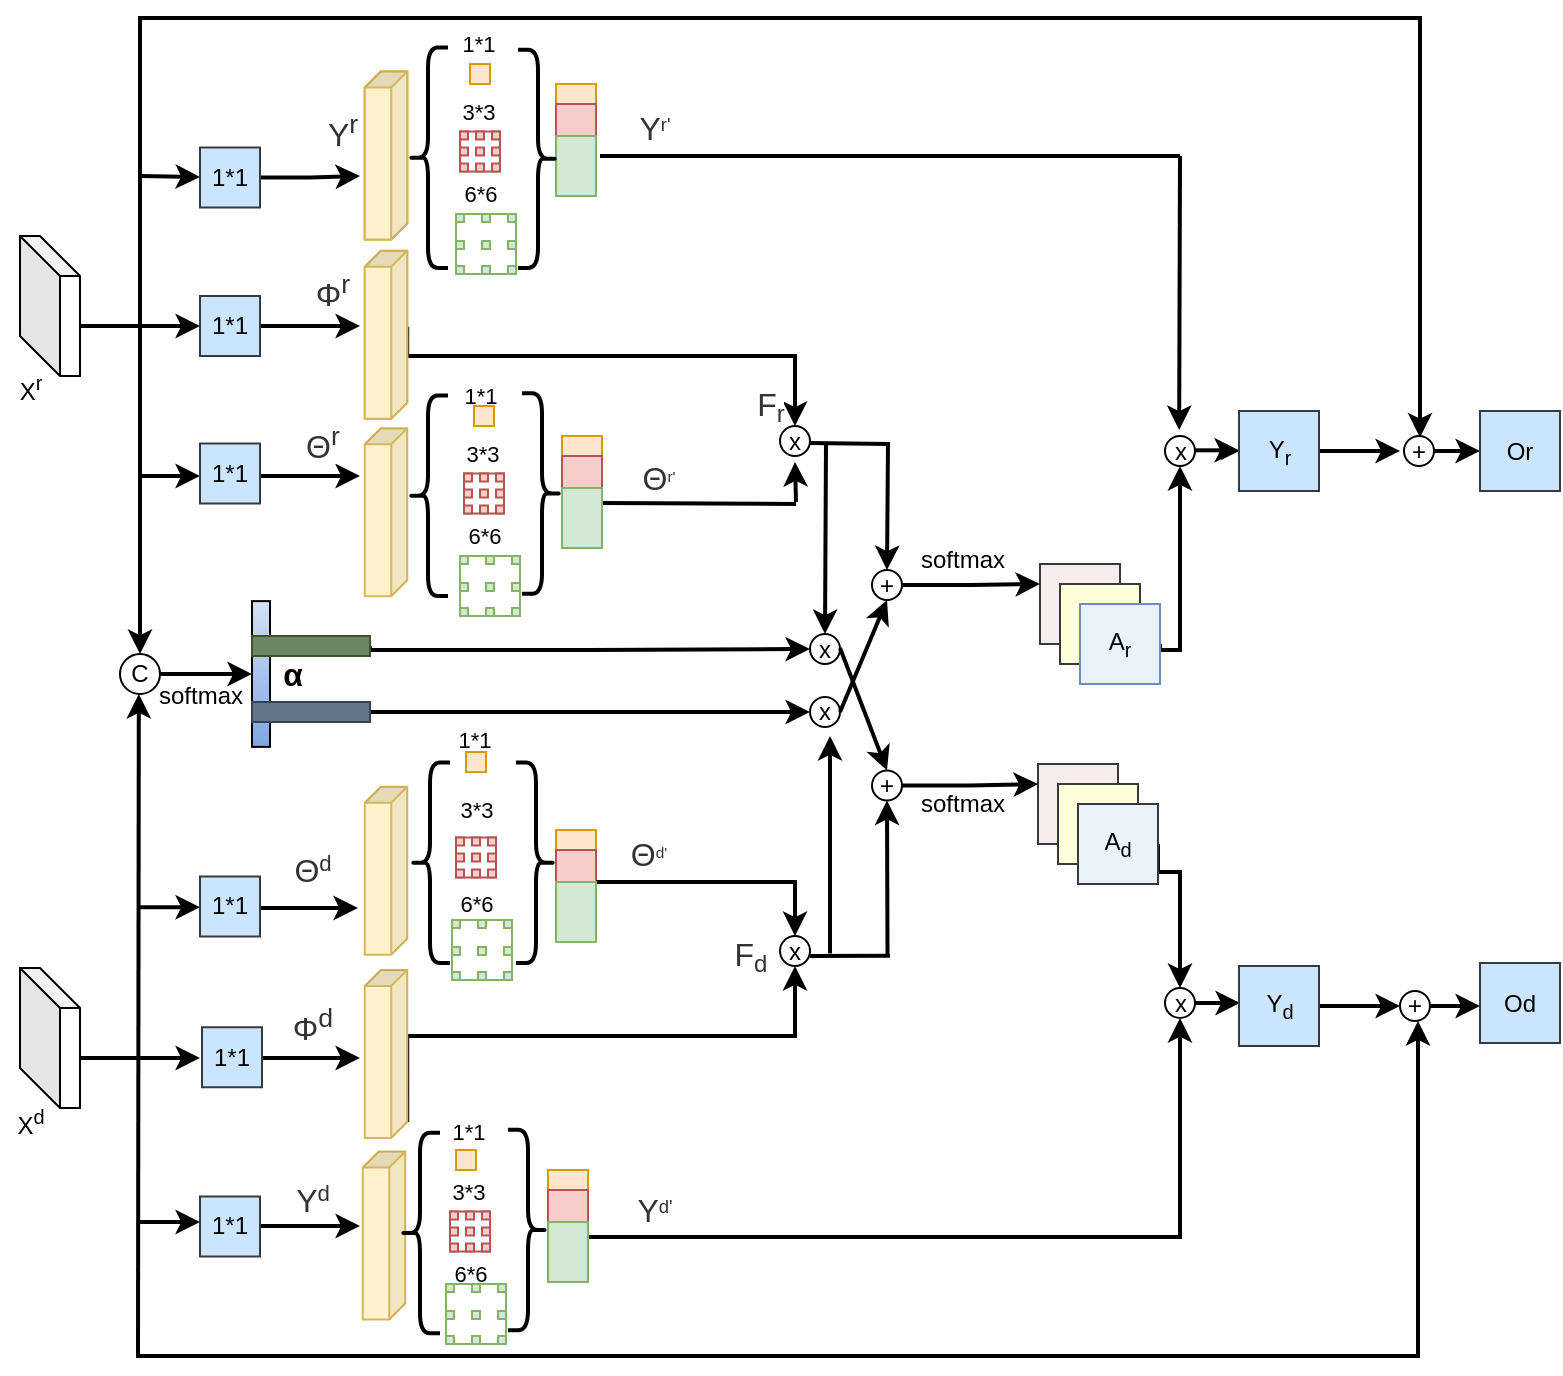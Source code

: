<mxfile version="15.2.7" type="github">
  <diagram id="RGFa3fFbGrdLy7g9zoPs" name="Page-1">
    <mxGraphModel dx="1845" dy="1945" grid="1" gridSize="10" guides="1" tooltips="1" connect="1" arrows="1" fold="1" page="1" pageScale="1" pageWidth="827" pageHeight="1169" math="0" shadow="0">
      <root>
        <mxCell id="0" />
        <mxCell id="1" parent="0" />
        <mxCell id="ixyUyBLOqs1hAn5U5lbQ-1" style="edgeStyle=orthogonalEdgeStyle;rounded=0;orthogonalLoop=1;jettySize=auto;html=1;exitX=0;exitY=0;exitDx=30;exitDy=45;exitPerimeter=0;strokeWidth=2;" parent="1" source="ixyUyBLOqs1hAn5U5lbQ-2" edge="1">
          <mxGeometry relative="1" as="geometry">
            <mxPoint x="170" y="135" as="targetPoint" />
          </mxGeometry>
        </mxCell>
        <mxCell id="ixyUyBLOqs1hAn5U5lbQ-2" value="" style="shape=cube;whiteSpace=wrap;html=1;boundedLbl=1;backgroundOutline=1;darkOpacity=0.05;darkOpacity2=0.1;" parent="1" vertex="1">
          <mxGeometry x="80" y="90" width="30" height="70" as="geometry" />
        </mxCell>
        <mxCell id="ixyUyBLOqs1hAn5U5lbQ-3" style="edgeStyle=orthogonalEdgeStyle;rounded=0;orthogonalLoop=1;jettySize=auto;html=1;exitX=0;exitY=0;exitDx=30;exitDy=45;exitPerimeter=0;entryX=0;entryY=0.5;entryDx=0;entryDy=0;strokeWidth=2;" parent="1" source="ixyUyBLOqs1hAn5U5lbQ-4" edge="1">
          <mxGeometry relative="1" as="geometry">
            <mxPoint x="170" y="501" as="targetPoint" />
          </mxGeometry>
        </mxCell>
        <mxCell id="ixyUyBLOqs1hAn5U5lbQ-4" value="" style="shape=cube;whiteSpace=wrap;html=1;boundedLbl=1;backgroundOutline=1;darkOpacity=0.05;darkOpacity2=0.1;" parent="1" vertex="1">
          <mxGeometry x="80" y="456" width="30" height="70" as="geometry" />
        </mxCell>
        <mxCell id="ixyUyBLOqs1hAn5U5lbQ-5" value="" style="endArrow=classic;html=1;strokeWidth=2;" parent="1" target="ixyUyBLOqs1hAn5U5lbQ-16" edge="1">
          <mxGeometry width="50" height="50" relative="1" as="geometry">
            <mxPoint x="140" y="60" as="sourcePoint" />
            <mxPoint x="170" y="60" as="targetPoint" />
          </mxGeometry>
        </mxCell>
        <mxCell id="ixyUyBLOqs1hAn5U5lbQ-6" value="" style="endArrow=classic;html=1;entryX=0;entryY=0.5;entryDx=0;entryDy=0;strokeWidth=2;" parent="1" edge="1">
          <mxGeometry width="50" height="50" relative="1" as="geometry">
            <mxPoint x="140" y="583" as="sourcePoint" />
            <mxPoint x="170" y="583" as="targetPoint" />
          </mxGeometry>
        </mxCell>
        <mxCell id="ixyUyBLOqs1hAn5U5lbQ-7" value="" style="endArrow=classic;html=1;entryX=0;entryY=0.5;entryDx=0;entryDy=0;strokeWidth=2;" parent="1" edge="1">
          <mxGeometry width="50" height="50" relative="1" as="geometry">
            <mxPoint x="140" y="210" as="sourcePoint" />
            <mxPoint x="170" y="210" as="targetPoint" />
          </mxGeometry>
        </mxCell>
        <mxCell id="ixyUyBLOqs1hAn5U5lbQ-8" value="" style="endArrow=classic;html=1;entryX=0;entryY=0.5;entryDx=0;entryDy=0;strokeWidth=2;" parent="1" edge="1">
          <mxGeometry width="50" height="50" relative="1" as="geometry">
            <mxPoint x="140" y="425.66" as="sourcePoint" />
            <mxPoint x="170" y="425.66" as="targetPoint" />
          </mxGeometry>
        </mxCell>
        <mxCell id="ixyUyBLOqs1hAn5U5lbQ-9" value="" style="endArrow=classic;html=1;entryX=0.5;entryY=0;entryDx=0;entryDy=0;strokeWidth=2;" parent="1" target="ixyUyBLOqs1hAn5U5lbQ-12" edge="1">
          <mxGeometry width="50" height="50" relative="1" as="geometry">
            <mxPoint x="140" y="-20" as="sourcePoint" />
            <mxPoint x="140" y="270" as="targetPoint" />
          </mxGeometry>
        </mxCell>
        <mxCell id="ixyUyBLOqs1hAn5U5lbQ-11" style="edgeStyle=orthogonalEdgeStyle;rounded=0;orthogonalLoop=1;jettySize=auto;html=1;exitX=1;exitY=0.5;exitDx=0;exitDy=0;strokeWidth=2;entryX=0;entryY=0.5;entryDx=0;entryDy=0;" parent="1" source="ixyUyBLOqs1hAn5U5lbQ-12" edge="1" target="TKt8kKBPspJQMkPnVmHc-1">
          <mxGeometry relative="1" as="geometry">
            <mxPoint x="190" y="309" as="targetPoint" />
          </mxGeometry>
        </mxCell>
        <mxCell id="ixyUyBLOqs1hAn5U5lbQ-12" value="C" style="ellipse;whiteSpace=wrap;html=1;aspect=fixed;" parent="1" vertex="1">
          <mxGeometry x="130" y="299" width="20" height="20" as="geometry" />
        </mxCell>
        <mxCell id="ixyUyBLOqs1hAn5U5lbQ-14" value="x" style="ellipse;whiteSpace=wrap;html=1;aspect=fixed;" parent="1" vertex="1">
          <mxGeometry x="460" y="185" width="15" height="15" as="geometry" />
        </mxCell>
        <mxCell id="ixyUyBLOqs1hAn5U5lbQ-15" style="edgeStyle=orthogonalEdgeStyle;rounded=0;orthogonalLoop=1;jettySize=auto;html=1;exitX=1;exitY=0.5;exitDx=0;exitDy=0;entryX=0;entryY=0.5;entryDx=0;entryDy=0;strokeWidth=2;" parent="1" source="ixyUyBLOqs1hAn5U5lbQ-16" edge="1">
          <mxGeometry relative="1" as="geometry">
            <mxPoint x="250" y="60" as="targetPoint" />
          </mxGeometry>
        </mxCell>
        <mxCell id="ixyUyBLOqs1hAn5U5lbQ-16" value="1*1" style="rounded=0;whiteSpace=wrap;html=1;strokeColor=#36393d;fillColor=#CCE5FF;" parent="1" vertex="1">
          <mxGeometry x="170" y="45.75" width="30" height="30" as="geometry" />
        </mxCell>
        <mxCell id="ixyUyBLOqs1hAn5U5lbQ-17" style="edgeStyle=orthogonalEdgeStyle;rounded=0;orthogonalLoop=1;jettySize=auto;html=1;entryX=0;entryY=0.5;entryDx=0;entryDy=0;strokeWidth=2;" parent="1" edge="1">
          <mxGeometry relative="1" as="geometry">
            <mxPoint x="200" y="135" as="sourcePoint" />
            <mxPoint x="250" y="135" as="targetPoint" />
          </mxGeometry>
        </mxCell>
        <mxCell id="ixyUyBLOqs1hAn5U5lbQ-18" style="edgeStyle=orthogonalEdgeStyle;rounded=0;orthogonalLoop=1;jettySize=auto;html=1;entryX=0;entryY=0.5;entryDx=0;entryDy=0;strokeWidth=2;" parent="1" edge="1">
          <mxGeometry relative="1" as="geometry">
            <mxPoint x="200" y="210" as="sourcePoint" />
            <mxPoint x="250" y="210" as="targetPoint" />
          </mxGeometry>
        </mxCell>
        <mxCell id="ixyUyBLOqs1hAn5U5lbQ-19" style="edgeStyle=orthogonalEdgeStyle;rounded=0;orthogonalLoop=1;jettySize=auto;html=1;entryX=0;entryY=0.5;entryDx=0;entryDy=0;strokeWidth=2;" parent="1" edge="1">
          <mxGeometry relative="1" as="geometry">
            <mxPoint x="200" y="426" as="sourcePoint" />
            <mxPoint x="249" y="426" as="targetPoint" />
          </mxGeometry>
        </mxCell>
        <mxCell id="ixyUyBLOqs1hAn5U5lbQ-20" style="edgeStyle=orthogonalEdgeStyle;rounded=0;orthogonalLoop=1;jettySize=auto;html=1;entryX=0;entryY=0.5;entryDx=0;entryDy=0;strokeWidth=2;" parent="1" edge="1">
          <mxGeometry relative="1" as="geometry">
            <mxPoint x="200" y="501" as="sourcePoint" />
            <mxPoint x="250" y="501" as="targetPoint" />
          </mxGeometry>
        </mxCell>
        <mxCell id="ixyUyBLOqs1hAn5U5lbQ-21" style="edgeStyle=orthogonalEdgeStyle;rounded=0;orthogonalLoop=1;jettySize=auto;html=1;entryX=0;entryY=0.5;entryDx=0;entryDy=0;strokeWidth=2;" parent="1" edge="1">
          <mxGeometry relative="1" as="geometry">
            <mxPoint x="200" y="585" as="sourcePoint" />
            <mxPoint x="250" y="585" as="targetPoint" />
          </mxGeometry>
        </mxCell>
        <mxCell id="ixyUyBLOqs1hAn5U5lbQ-22" style="edgeStyle=orthogonalEdgeStyle;rounded=0;orthogonalLoop=1;jettySize=auto;html=1;entryX=0.5;entryY=1;entryDx=0;entryDy=0;exitX=1;exitY=0.25;exitDx=0;exitDy=0;strokeWidth=2;" parent="1" source="ixyUyBLOqs1hAn5U5lbQ-565" target="ixyUyBLOqs1hAn5U5lbQ-47" edge="1">
          <mxGeometry relative="1" as="geometry">
            <mxPoint x="401.34" y="609.923" as="sourcePoint" />
          </mxGeometry>
        </mxCell>
        <mxCell id="ixyUyBLOqs1hAn5U5lbQ-24" value="x" style="ellipse;whiteSpace=wrap;html=1;aspect=fixed;" parent="1" vertex="1">
          <mxGeometry x="460" y="440" width="15" height="15" as="geometry" />
        </mxCell>
        <mxCell id="ixyUyBLOqs1hAn5U5lbQ-25" value="softmax" style="text;html=1;resizable=0;autosize=1;align=center;verticalAlign=middle;points=[];fillColor=none;strokeColor=none;rounded=0;" parent="1" vertex="1">
          <mxGeometry x="521" y="242" width="60" height="20" as="geometry" />
        </mxCell>
        <mxCell id="ixyUyBLOqs1hAn5U5lbQ-27" value="Ar" style="whiteSpace=wrap;html=1;aspect=fixed;fillColor=#eeeeee;strokeColor=#36393d;" parent="1" vertex="1">
          <mxGeometry x="590" y="254" width="40" height="40" as="geometry" />
        </mxCell>
        <mxCell id="ixyUyBLOqs1hAn5U5lbQ-29" value="Ad" style="whiteSpace=wrap;html=1;aspect=fixed;fillColor=#eeeeee;strokeColor=#36393d;" parent="1" vertex="1">
          <mxGeometry x="589" y="354" width="40" height="40" as="geometry" />
        </mxCell>
        <mxCell id="ixyUyBLOqs1hAn5U5lbQ-30" value="softmax" style="text;html=1;resizable=0;autosize=1;align=center;verticalAlign=middle;points=[];fillColor=none;strokeColor=none;rounded=0;" parent="1" vertex="1">
          <mxGeometry x="521" y="364" width="60" height="20" as="geometry" />
        </mxCell>
        <mxCell id="ixyUyBLOqs1hAn5U5lbQ-35" value="x" style="ellipse;whiteSpace=wrap;html=1;aspect=fixed;" parent="1" vertex="1">
          <mxGeometry x="475" y="320.5" width="15" height="15" as="geometry" />
        </mxCell>
        <mxCell id="ixyUyBLOqs1hAn5U5lbQ-36" style="edgeStyle=orthogonalEdgeStyle;rounded=0;orthogonalLoop=1;jettySize=auto;html=1;exitX=1;exitY=0.5;exitDx=0;exitDy=0;entryX=0;entryY=0.5;entryDx=0;entryDy=0;" parent="1" source="ixyUyBLOqs1hAn5U5lbQ-37" target="ixyUyBLOqs1hAn5U5lbQ-59" edge="1">
          <mxGeometry relative="1" as="geometry" />
        </mxCell>
        <mxCell id="ixyUyBLOqs1hAn5U5lbQ-37" value="x" style="ellipse;whiteSpace=wrap;html=1;aspect=fixed;" parent="1" vertex="1">
          <mxGeometry x="652.5" y="190" width="15" height="15" as="geometry" />
        </mxCell>
        <mxCell id="ixyUyBLOqs1hAn5U5lbQ-38" value="x" style="ellipse;whiteSpace=wrap;html=1;aspect=fixed;" parent="1" vertex="1">
          <mxGeometry x="475" y="289" width="15" height="15" as="geometry" />
        </mxCell>
        <mxCell id="ixyUyBLOqs1hAn5U5lbQ-41" value="" style="endArrow=classic;html=1;entryX=0.5;entryY=0;entryDx=0;entryDy=0;strokeWidth=2;" parent="1" target="ixyUyBLOqs1hAn5U5lbQ-38" edge="1">
          <mxGeometry width="50" height="50" relative="1" as="geometry">
            <mxPoint x="483" y="194" as="sourcePoint" />
            <mxPoint x="460" y="240" as="targetPoint" />
          </mxGeometry>
        </mxCell>
        <mxCell id="ixyUyBLOqs1hAn5U5lbQ-46" style="edgeStyle=orthogonalEdgeStyle;rounded=0;orthogonalLoop=1;jettySize=auto;html=1;exitX=1;exitY=0.5;exitDx=0;exitDy=0;strokeWidth=2;" parent="1" source="ixyUyBLOqs1hAn5U5lbQ-47" edge="1">
          <mxGeometry relative="1" as="geometry">
            <mxPoint x="690" y="474" as="targetPoint" />
          </mxGeometry>
        </mxCell>
        <mxCell id="ixyUyBLOqs1hAn5U5lbQ-47" value="x" style="ellipse;whiteSpace=wrap;html=1;aspect=fixed;" parent="1" vertex="1">
          <mxGeometry x="652.5" y="466" width="15" height="15" as="geometry" />
        </mxCell>
        <mxCell id="ixyUyBLOqs1hAn5U5lbQ-48" value="" style="endArrow=none;html=1;strokeWidth=2;" parent="1" edge="1">
          <mxGeometry width="50" height="50" relative="1" as="geometry">
            <mxPoint x="140" y="-19" as="sourcePoint" />
            <mxPoint x="780" y="-19" as="targetPoint" />
          </mxGeometry>
        </mxCell>
        <mxCell id="ixyUyBLOqs1hAn5U5lbQ-49" style="edgeStyle=orthogonalEdgeStyle;rounded=0;orthogonalLoop=1;jettySize=auto;html=1;exitX=1;exitY=0.5;exitDx=0;exitDy=0;strokeWidth=2;" parent="1" source="ixyUyBLOqs1hAn5U5lbQ-50" edge="1">
          <mxGeometry relative="1" as="geometry">
            <mxPoint x="810" y="197.5" as="targetPoint" />
          </mxGeometry>
        </mxCell>
        <mxCell id="ixyUyBLOqs1hAn5U5lbQ-50" value="+" style="ellipse;whiteSpace=wrap;html=1;aspect=fixed;" parent="1" vertex="1">
          <mxGeometry x="772" y="190" width="15" height="15" as="geometry" />
        </mxCell>
        <mxCell id="ixyUyBLOqs1hAn5U5lbQ-51" value="" style="endArrow=classic;html=1;entryX=0.5;entryY=0;entryDx=0;entryDy=0;strokeWidth=2;" parent="1" edge="1">
          <mxGeometry width="50" height="50" relative="1" as="geometry">
            <mxPoint x="780" y="-20" as="sourcePoint" />
            <mxPoint x="780" y="190.75" as="targetPoint" />
          </mxGeometry>
        </mxCell>
        <mxCell id="ixyUyBLOqs1hAn5U5lbQ-52" style="edgeStyle=orthogonalEdgeStyle;rounded=0;orthogonalLoop=1;jettySize=auto;html=1;exitX=1;exitY=0.5;exitDx=0;exitDy=0;strokeWidth=2;" parent="1" source="ixyUyBLOqs1hAn5U5lbQ-53" edge="1">
          <mxGeometry relative="1" as="geometry">
            <mxPoint x="810" y="475.167" as="targetPoint" />
          </mxGeometry>
        </mxCell>
        <mxCell id="ixyUyBLOqs1hAn5U5lbQ-53" value="+" style="ellipse;whiteSpace=wrap;html=1;aspect=fixed;" parent="1" vertex="1">
          <mxGeometry x="770" y="467.5" width="15" height="15" as="geometry" />
        </mxCell>
        <mxCell id="ixyUyBLOqs1hAn5U5lbQ-54" value="" style="endArrow=none;html=1;strokeWidth=2;" parent="1" edge="1">
          <mxGeometry width="50" height="50" relative="1" as="geometry">
            <mxPoint x="138.0" y="650" as="sourcePoint" />
            <mxPoint x="780" y="650" as="targetPoint" />
          </mxGeometry>
        </mxCell>
        <mxCell id="ixyUyBLOqs1hAn5U5lbQ-55" style="edgeStyle=orthogonalEdgeStyle;rounded=0;orthogonalLoop=1;jettySize=auto;html=1;exitX=1;exitY=0.5;exitDx=0;exitDy=0;entryX=0;entryY=0.5;entryDx=0;entryDy=0;strokeWidth=2;" parent="1" source="ixyUyBLOqs1hAn5U5lbQ-56" target="ixyUyBLOqs1hAn5U5lbQ-53" edge="1">
          <mxGeometry relative="1" as="geometry" />
        </mxCell>
        <mxCell id="ixyUyBLOqs1hAn5U5lbQ-56" value="" style="whiteSpace=wrap;html=1;aspect=fixed;fillColor=#eeeeee;strokeColor=#36393d;" parent="1" vertex="1">
          <mxGeometry x="689.5" y="455" width="40" height="40" as="geometry" />
        </mxCell>
        <mxCell id="ixyUyBLOqs1hAn5U5lbQ-57" value="" style="endArrow=classic;html=1;entryX=0.5;entryY=1;entryDx=0;entryDy=0;strokeWidth=2;" parent="1" edge="1">
          <mxGeometry width="50" height="50" relative="1" as="geometry">
            <mxPoint x="779" y="650" as="sourcePoint" />
            <mxPoint x="779" y="482.5" as="targetPoint" />
          </mxGeometry>
        </mxCell>
        <mxCell id="ixyUyBLOqs1hAn5U5lbQ-58" style="edgeStyle=orthogonalEdgeStyle;rounded=0;orthogonalLoop=1;jettySize=auto;html=1;exitX=1;exitY=0.5;exitDx=0;exitDy=0;strokeWidth=2;" parent="1" source="ixyUyBLOqs1hAn5U5lbQ-59" edge="1">
          <mxGeometry relative="1" as="geometry">
            <mxPoint x="770" y="197.5" as="targetPoint" />
          </mxGeometry>
        </mxCell>
        <mxCell id="ixyUyBLOqs1hAn5U5lbQ-59" value="" style="whiteSpace=wrap;html=1;aspect=fixed;fillColor=#eeeeee;strokeColor=#36393d;" parent="1" vertex="1">
          <mxGeometry x="689.5" y="177.5" width="40" height="40" as="geometry" />
        </mxCell>
        <mxCell id="ixyUyBLOqs1hAn5U5lbQ-60" value="Or" style="whiteSpace=wrap;html=1;aspect=fixed;fillColor=#cce5ff;strokeColor=#36393d;" parent="1" vertex="1">
          <mxGeometry x="810" y="177.5" width="40" height="40" as="geometry" />
        </mxCell>
        <mxCell id="ixyUyBLOqs1hAn5U5lbQ-61" value="" style="whiteSpace=wrap;html=1;aspect=fixed;" parent="1" vertex="1">
          <mxGeometry x="810" y="453.5" width="40" height="40" as="geometry" />
        </mxCell>
        <mxCell id="ixyUyBLOqs1hAn5U5lbQ-63" value="" style="whiteSpace=wrap;html=1;aspect=fixed;fillColor=#ffe6cc;strokeColor=#d79b00;" parent="1" vertex="1">
          <mxGeometry x="305" y="4" width="10" height="10" as="geometry" />
        </mxCell>
        <mxCell id="ixyUyBLOqs1hAn5U5lbQ-64" value="" style="whiteSpace=wrap;html=1;aspect=fixed;strokeColor=#b85450;fillColor=none;" parent="1" vertex="1">
          <mxGeometry x="300" y="37.75" width="20" height="20" as="geometry" />
        </mxCell>
        <mxCell id="ixyUyBLOqs1hAn5U5lbQ-65" value="" style="whiteSpace=wrap;html=1;aspect=fixed;strokeColor=#82b366;fillColor=none;" parent="1" vertex="1">
          <mxGeometry x="298" y="79" width="30" height="30" as="geometry" />
        </mxCell>
        <mxCell id="ixyUyBLOqs1hAn5U5lbQ-72" value="" style="endArrow=none;html=1;strokeWidth=2;" parent="1" edge="1">
          <mxGeometry width="50" height="50" relative="1" as="geometry">
            <mxPoint x="370" y="50" as="sourcePoint" />
            <mxPoint x="660" y="50" as="targetPoint" />
          </mxGeometry>
        </mxCell>
        <mxCell id="ixyUyBLOqs1hAn5U5lbQ-73" value="" style="endArrow=classic;html=1;strokeWidth=2;" parent="1" edge="1">
          <mxGeometry width="50" height="50" relative="1" as="geometry">
            <mxPoint x="660" y="50" as="sourcePoint" />
            <mxPoint x="659.58" y="187" as="targetPoint" />
          </mxGeometry>
        </mxCell>
        <mxCell id="ixyUyBLOqs1hAn5U5lbQ-74" value="" style="endArrow=none;html=1;exitX=1;exitY=0.25;exitDx=0;exitDy=0;strokeWidth=2;" parent="1" source="ixyUyBLOqs1hAn5U5lbQ-555" edge="1">
          <mxGeometry width="50" height="50" relative="1" as="geometry">
            <mxPoint x="397" y="230" as="sourcePoint" />
            <mxPoint x="468" y="224" as="targetPoint" />
          </mxGeometry>
        </mxCell>
        <mxCell id="ixyUyBLOqs1hAn5U5lbQ-75" value="" style="endArrow=classic;html=1;entryX=0.5;entryY=1;entryDx=0;entryDy=0;strokeWidth=2;" parent="1" edge="1">
          <mxGeometry width="50" height="50" relative="1" as="geometry">
            <mxPoint x="468" y="223" as="sourcePoint" />
            <mxPoint x="467.5" y="203" as="targetPoint" />
          </mxGeometry>
        </mxCell>
        <mxCell id="ixyUyBLOqs1hAn5U5lbQ-80" value="" style="whiteSpace=wrap;html=1;aspect=fixed;fillColor=#f8cecc;strokeColor=#b85450;" parent="1" vertex="1">
          <mxGeometry x="316" y="37.75" width="4" height="4" as="geometry" />
        </mxCell>
        <mxCell id="ixyUyBLOqs1hAn5U5lbQ-81" value="" style="whiteSpace=wrap;html=1;aspect=fixed;fillColor=#f8cecc;strokeColor=#b85450;" parent="1" vertex="1">
          <mxGeometry x="300" y="37.75" width="4" height="4" as="geometry" />
        </mxCell>
        <mxCell id="ixyUyBLOqs1hAn5U5lbQ-82" value="" style="whiteSpace=wrap;html=1;aspect=fixed;fillColor=#f8cecc;strokeColor=#b85450;" parent="1" vertex="1">
          <mxGeometry x="300" y="53.75" width="4" height="4" as="geometry" />
        </mxCell>
        <mxCell id="ixyUyBLOqs1hAn5U5lbQ-83" value="" style="whiteSpace=wrap;html=1;aspect=fixed;fillColor=#f8cecc;strokeColor=#b85450;" parent="1" vertex="1">
          <mxGeometry x="316" y="53.75" width="4" height="4" as="geometry" />
        </mxCell>
        <mxCell id="ixyUyBLOqs1hAn5U5lbQ-84" value="" style="whiteSpace=wrap;html=1;aspect=fixed;fillColor=#f8cecc;strokeColor=#b85450;" parent="1" vertex="1">
          <mxGeometry x="316" y="45.75" width="4" height="4" as="geometry" />
        </mxCell>
        <mxCell id="ixyUyBLOqs1hAn5U5lbQ-85" value="" style="whiteSpace=wrap;html=1;aspect=fixed;fillColor=#f8cecc;strokeColor=#b85450;" parent="1" vertex="1">
          <mxGeometry x="300" y="45.75" width="4" height="4" as="geometry" />
        </mxCell>
        <mxCell id="ixyUyBLOqs1hAn5U5lbQ-86" value="" style="whiteSpace=wrap;html=1;aspect=fixed;fillColor=#f8cecc;strokeColor=#b85450;" parent="1" vertex="1">
          <mxGeometry x="308" y="37.75" width="4" height="4" as="geometry" />
        </mxCell>
        <mxCell id="ixyUyBLOqs1hAn5U5lbQ-87" value="" style="whiteSpace=wrap;html=1;aspect=fixed;fillColor=#f8cecc;strokeColor=#b85450;" parent="1" vertex="1">
          <mxGeometry x="308" y="53.75" width="4" height="4" as="geometry" />
        </mxCell>
        <mxCell id="ixyUyBLOqs1hAn5U5lbQ-88" value="" style="whiteSpace=wrap;html=1;aspect=fixed;fillColor=#f8cecc;strokeColor=#b85450;" parent="1" vertex="1">
          <mxGeometry x="308" y="45.75" width="4" height="4" as="geometry" />
        </mxCell>
        <mxCell id="ixyUyBLOqs1hAn5U5lbQ-89" value="" style="whiteSpace=wrap;html=1;aspect=fixed;fillColor=#d5e8d4;strokeColor=#82b366;" parent="1" vertex="1">
          <mxGeometry x="298" y="79" width="4" height="4" as="geometry" />
        </mxCell>
        <mxCell id="ixyUyBLOqs1hAn5U5lbQ-90" value="" style="whiteSpace=wrap;html=1;aspect=fixed;fillColor=#d5e8d4;strokeColor=#82b366;" parent="1" vertex="1">
          <mxGeometry x="311" y="79" width="4" height="4" as="geometry" />
        </mxCell>
        <mxCell id="ixyUyBLOqs1hAn5U5lbQ-91" value="" style="whiteSpace=wrap;html=1;aspect=fixed;fillColor=#d5e8d4;strokeColor=#82b366;" parent="1" vertex="1">
          <mxGeometry x="324" y="79" width="4" height="4" as="geometry" />
        </mxCell>
        <mxCell id="ixyUyBLOqs1hAn5U5lbQ-92" value="" style="whiteSpace=wrap;html=1;aspect=fixed;fillColor=#d5e8d4;strokeColor=#82b366;" parent="1" vertex="1">
          <mxGeometry x="298" y="105" width="4" height="4" as="geometry" />
        </mxCell>
        <mxCell id="ixyUyBLOqs1hAn5U5lbQ-93" value="" style="whiteSpace=wrap;html=1;aspect=fixed;fillColor=#d5e8d4;strokeColor=#82b366;" parent="1" vertex="1">
          <mxGeometry x="311" y="105" width="4" height="4" as="geometry" />
        </mxCell>
        <mxCell id="ixyUyBLOqs1hAn5U5lbQ-94" value="" style="whiteSpace=wrap;html=1;aspect=fixed;fillColor=#d5e8d4;strokeColor=#82b366;" parent="1" vertex="1">
          <mxGeometry x="324" y="105" width="4" height="4" as="geometry" />
        </mxCell>
        <mxCell id="ixyUyBLOqs1hAn5U5lbQ-95" value="" style="whiteSpace=wrap;html=1;aspect=fixed;fillColor=#d5e8d4;strokeColor=#82b366;" parent="1" vertex="1">
          <mxGeometry x="298" y="92.5" width="4" height="4" as="geometry" />
        </mxCell>
        <mxCell id="ixyUyBLOqs1hAn5U5lbQ-96" value="" style="whiteSpace=wrap;html=1;aspect=fixed;fillColor=#d5e8d4;strokeColor=#82b366;" parent="1" vertex="1">
          <mxGeometry x="311" y="92.5" width="4" height="4" as="geometry" />
        </mxCell>
        <mxCell id="ixyUyBLOqs1hAn5U5lbQ-97" value="" style="whiteSpace=wrap;html=1;aspect=fixed;fillColor=#d5e8d4;strokeColor=#82b366;" parent="1" vertex="1">
          <mxGeometry x="324" y="92.5" width="4" height="4" as="geometry" />
        </mxCell>
        <mxCell id="ixyUyBLOqs1hAn5U5lbQ-107" value="&lt;p style=&quot;line-height: 30%&quot;&gt;&lt;font style=&quot;font-size: 11px&quot;&gt;1*1&lt;/font&gt;&lt;/p&gt;" style="text;html=1;resizable=0;autosize=1;align=center;verticalAlign=middle;points=[];fillColor=none;strokeColor=none;rounded=0;" parent="1" vertex="1">
          <mxGeometry x="294" y="-21" width="30" height="30" as="geometry" />
        </mxCell>
        <mxCell id="ixyUyBLOqs1hAn5U5lbQ-108" value="&lt;p style=&quot;line-height: 30%&quot;&gt;&lt;font style=&quot;font-size: 11px&quot;&gt;3*3&lt;/font&gt;&lt;/p&gt;&lt;span style=&quot;color: rgba(0 , 0 , 0 , 0) ; font-family: monospace ; font-size: 0px&quot;&gt;%3CmxGraphModel%3E%3Croot%3E%3CmxCell%20id%3D%220%22%2F%3E%3CmxCell%20id%3D%221%22%20parent%3D%220%22%2F%3E%3CmxCell%20id%3D%222%22%20value%3D%22%26lt%3Bp%20style%3D%26quot%3Bline-height%3A%2030%25%26quot%3B%26gt%3B%26lt%3Bfont%20style%3D%26quot%3Bfont-size%3A%2011px%26quot%3B%26gt%3B1*1%26lt%3B%2Ffont%26gt%3B%26lt%3B%2Fp%26gt%3B%22%20style%3D%22text%3Bhtml%3D1%3Bresizable%3D0%3Bautosize%3D1%3Balign%3Dcenter%3BverticalAlign%3Dmiddle%3Bpoints%3D%5B%5D%3BfillColor%3Dnone%3BstrokeColor%3Dnone%3Brounded%3D0%3B%22%20vertex%3D%221%22%20parent%3D%221%22%3E%3CmxGeometry%20x%3D%22360%22%20y%3D%227.5%22%20width%3D%2230%22%20height%3D%2230%22%20as%3D%22geometry%22%2F%3E%3C%2FmxCell%3E%3C%2Froot%3E%3C%2FmxGraphModel%3E&lt;/span&gt;" style="text;html=1;resizable=0;autosize=1;align=center;verticalAlign=middle;points=[];fillColor=none;strokeColor=none;rounded=0;" parent="1" vertex="1">
          <mxGeometry x="294" y="10.25" width="30" height="50" as="geometry" />
        </mxCell>
        <mxCell id="ixyUyBLOqs1hAn5U5lbQ-109" value="&lt;p style=&quot;line-height: 30%&quot;&gt;&lt;span style=&quot;font-size: 11px&quot;&gt;6*6&lt;/span&gt;&lt;/p&gt;" style="text;html=1;resizable=0;autosize=1;align=center;verticalAlign=middle;points=[];fillColor=none;strokeColor=none;rounded=0;" parent="1" vertex="1">
          <mxGeometry x="295" y="53.75" width="30" height="30" as="geometry" />
        </mxCell>
        <mxCell id="ixyUyBLOqs1hAn5U5lbQ-112" value="" style="whiteSpace=wrap;html=1;aspect=fixed;fillColor=#ffe6cc;strokeColor=#d79b00;fontStyle=1" parent="1" vertex="1">
          <mxGeometry x="303" y="348" width="10" height="10" as="geometry" />
        </mxCell>
        <mxCell id="ixyUyBLOqs1hAn5U5lbQ-113" value="" style="whiteSpace=wrap;html=1;aspect=fixed;strokeColor=#b85450;fillColor=none;fontStyle=1" parent="1" vertex="1">
          <mxGeometry x="298" y="390.75" width="20" height="20" as="geometry" />
        </mxCell>
        <mxCell id="ixyUyBLOqs1hAn5U5lbQ-114" value="" style="whiteSpace=wrap;html=1;aspect=fixed;strokeColor=#82b366;fillColor=none;fontStyle=1" parent="1" vertex="1">
          <mxGeometry x="296" y="432" width="30" height="30" as="geometry" />
        </mxCell>
        <mxCell id="ixyUyBLOqs1hAn5U5lbQ-121" value="" style="whiteSpace=wrap;html=1;aspect=fixed;fillColor=#f8cecc;strokeColor=#b85450;fontStyle=1" parent="1" vertex="1">
          <mxGeometry x="314" y="390.75" width="4" height="4" as="geometry" />
        </mxCell>
        <mxCell id="ixyUyBLOqs1hAn5U5lbQ-122" value="" style="whiteSpace=wrap;html=1;aspect=fixed;fillColor=#f8cecc;strokeColor=#b85450;fontStyle=1" parent="1" vertex="1">
          <mxGeometry x="298" y="390.75" width="4" height="4" as="geometry" />
        </mxCell>
        <mxCell id="ixyUyBLOqs1hAn5U5lbQ-123" value="" style="whiteSpace=wrap;html=1;aspect=fixed;fillColor=#f8cecc;strokeColor=#b85450;fontStyle=1" parent="1" vertex="1">
          <mxGeometry x="298" y="406.75" width="4" height="4" as="geometry" />
        </mxCell>
        <mxCell id="ixyUyBLOqs1hAn5U5lbQ-124" value="" style="whiteSpace=wrap;html=1;aspect=fixed;fillColor=#f8cecc;strokeColor=#b85450;fontStyle=1" parent="1" vertex="1">
          <mxGeometry x="314" y="406.75" width="4" height="4" as="geometry" />
        </mxCell>
        <mxCell id="ixyUyBLOqs1hAn5U5lbQ-125" value="" style="whiteSpace=wrap;html=1;aspect=fixed;fillColor=#f8cecc;strokeColor=#b85450;fontStyle=1" parent="1" vertex="1">
          <mxGeometry x="314" y="398.75" width="4" height="4" as="geometry" />
        </mxCell>
        <mxCell id="ixyUyBLOqs1hAn5U5lbQ-126" value="" style="whiteSpace=wrap;html=1;aspect=fixed;fillColor=#f8cecc;strokeColor=#b85450;fontStyle=1" parent="1" vertex="1">
          <mxGeometry x="298" y="398.75" width="4" height="4" as="geometry" />
        </mxCell>
        <mxCell id="ixyUyBLOqs1hAn5U5lbQ-127" value="" style="whiteSpace=wrap;html=1;aspect=fixed;fillColor=#f8cecc;strokeColor=#b85450;fontStyle=1" parent="1" vertex="1">
          <mxGeometry x="306" y="390.75" width="4" height="4" as="geometry" />
        </mxCell>
        <mxCell id="ixyUyBLOqs1hAn5U5lbQ-128" value="" style="whiteSpace=wrap;html=1;aspect=fixed;fillColor=#f8cecc;strokeColor=#b85450;fontStyle=1" parent="1" vertex="1">
          <mxGeometry x="306" y="406.75" width="4" height="4" as="geometry" />
        </mxCell>
        <mxCell id="ixyUyBLOqs1hAn5U5lbQ-129" value="" style="whiteSpace=wrap;html=1;aspect=fixed;fillColor=#f8cecc;strokeColor=#b85450;fontStyle=1" parent="1" vertex="1">
          <mxGeometry x="306" y="398.75" width="4" height="4" as="geometry" />
        </mxCell>
        <mxCell id="ixyUyBLOqs1hAn5U5lbQ-130" value="" style="whiteSpace=wrap;html=1;aspect=fixed;fillColor=#d5e8d4;strokeColor=#82b366;fontStyle=1" parent="1" vertex="1">
          <mxGeometry x="296" y="432" width="4" height="4" as="geometry" />
        </mxCell>
        <mxCell id="ixyUyBLOqs1hAn5U5lbQ-131" value="" style="whiteSpace=wrap;html=1;aspect=fixed;fillColor=#d5e8d4;strokeColor=#82b366;fontStyle=1" parent="1" vertex="1">
          <mxGeometry x="309" y="432" width="4" height="4" as="geometry" />
        </mxCell>
        <mxCell id="ixyUyBLOqs1hAn5U5lbQ-132" value="" style="whiteSpace=wrap;html=1;aspect=fixed;fillColor=#d5e8d4;strokeColor=#82b366;fontStyle=1" parent="1" vertex="1">
          <mxGeometry x="322" y="432" width="4" height="4" as="geometry" />
        </mxCell>
        <mxCell id="ixyUyBLOqs1hAn5U5lbQ-133" value="" style="whiteSpace=wrap;html=1;aspect=fixed;fillColor=#d5e8d4;strokeColor=#82b366;fontStyle=1" parent="1" vertex="1">
          <mxGeometry x="296" y="458" width="4" height="4" as="geometry" />
        </mxCell>
        <mxCell id="ixyUyBLOqs1hAn5U5lbQ-134" value="" style="whiteSpace=wrap;html=1;aspect=fixed;fillColor=#d5e8d4;strokeColor=#82b366;fontStyle=1" parent="1" vertex="1">
          <mxGeometry x="309" y="458" width="4" height="4" as="geometry" />
        </mxCell>
        <mxCell id="ixyUyBLOqs1hAn5U5lbQ-135" value="" style="whiteSpace=wrap;html=1;aspect=fixed;fillColor=#d5e8d4;strokeColor=#82b366;fontStyle=1" parent="1" vertex="1">
          <mxGeometry x="322" y="458" width="4" height="4" as="geometry" />
        </mxCell>
        <mxCell id="ixyUyBLOqs1hAn5U5lbQ-136" value="" style="whiteSpace=wrap;html=1;aspect=fixed;fillColor=#d5e8d4;strokeColor=#82b366;fontStyle=1" parent="1" vertex="1">
          <mxGeometry x="296" y="445.5" width="4" height="4" as="geometry" />
        </mxCell>
        <mxCell id="ixyUyBLOqs1hAn5U5lbQ-137" value="" style="whiteSpace=wrap;html=1;aspect=fixed;fillColor=#d5e8d4;strokeColor=#82b366;fontStyle=1" parent="1" vertex="1">
          <mxGeometry x="309" y="445.5" width="4" height="4" as="geometry" />
        </mxCell>
        <mxCell id="ixyUyBLOqs1hAn5U5lbQ-138" value="" style="whiteSpace=wrap;html=1;aspect=fixed;fillColor=#d5e8d4;strokeColor=#82b366;fontStyle=1" parent="1" vertex="1">
          <mxGeometry x="322" y="445.5" width="4" height="4" as="geometry" />
        </mxCell>
        <mxCell id="ixyUyBLOqs1hAn5U5lbQ-148" value="&lt;p style=&quot;line-height: 30%&quot;&gt;&lt;font style=&quot;font-size: 11px ; font-weight: normal&quot;&gt;3*3&lt;/font&gt;&lt;/p&gt;&lt;span style=&quot;color: rgba(0 , 0 , 0 , 0) ; font-family: monospace ; font-size: 0px ; font-weight: normal&quot;&gt;%3CmxGraphModel%3E%3Croot%3E%3CmxCell%20id%3D%220%22%2F%3E%3CmxCell%20id%3D%221%22%20parent%3D%220%22%2F%3E%3CmxCell%20id%3D%222%22%20value%3D%22%26lt%3Bp%20style%3D%26quot%3Bline-height%3A%2030%25%26quot%3B%26gt%3B%26lt%3Bfont%20style%3D%26quot%3Bfont-size%3A%2011px%26quot%3B%26gt%3B1*1%26lt%3B%2Ffont%26gt%3B%26lt%3B%2Fp%26gt%3B%22%20style%3D%22text%3Bhtml%3D1%3Bresizable%3D0%3Bautosize%3D1%3Balign%3Dcenter%3BverticalAlign%3Dmiddle%3Bpoints%3D%5B%5D%3BfillColor%3Dnone%3BstrokeColor%3Dnone%3Brounded%3D0%3B%22%20vertex%3D%221%22%20parent%3D%221%22%3E%3CmxGeometry%20x%3D%22360%22%20y%3D%227.5%22%20width%3D%2230%22%20height%3D%2230%22%20as%3D%22geometry%22%2F%3E%3C%2FmxCell%3E%3C%2Froot%3E%3C%2FmxGraphModel%3E&lt;/span&gt;" style="text;html=1;resizable=0;autosize=1;align=center;verticalAlign=middle;points=[];fillColor=none;strokeColor=none;rounded=0;fontStyle=1" parent="1" vertex="1">
          <mxGeometry x="293" y="359.24" width="30" height="50" as="geometry" />
        </mxCell>
        <mxCell id="ixyUyBLOqs1hAn5U5lbQ-149" value="&lt;p style=&quot;line-height: 30%&quot;&gt;&lt;span style=&quot;font-size: 11px ; font-weight: normal&quot;&gt;6*6&lt;/span&gt;&lt;/p&gt;" style="text;html=1;resizable=0;autosize=1;align=center;verticalAlign=middle;points=[];fillColor=none;strokeColor=none;rounded=0;fontStyle=1" parent="1" vertex="1">
          <mxGeometry x="293" y="408.75" width="30" height="30" as="geometry" />
        </mxCell>
        <mxCell id="ixyUyBLOqs1hAn5U5lbQ-151" value="" style="whiteSpace=wrap;html=1;aspect=fixed;fillColor=#ffe6cc;strokeColor=#d79b00;" parent="1" vertex="1">
          <mxGeometry x="298" y="547" width="10" height="10" as="geometry" />
        </mxCell>
        <mxCell id="ixyUyBLOqs1hAn5U5lbQ-152" value="" style="whiteSpace=wrap;html=1;aspect=fixed;strokeColor=#b85450;fillColor=none;" parent="1" vertex="1">
          <mxGeometry x="295" y="577.75" width="20" height="20" as="geometry" />
        </mxCell>
        <mxCell id="ixyUyBLOqs1hAn5U5lbQ-153" value="" style="whiteSpace=wrap;html=1;aspect=fixed;strokeColor=#82b366;fillColor=none;" parent="1" vertex="1">
          <mxGeometry x="293" y="614" width="30" height="30" as="geometry" />
        </mxCell>
        <mxCell id="ixyUyBLOqs1hAn5U5lbQ-160" value="" style="whiteSpace=wrap;html=1;aspect=fixed;fillColor=#f8cecc;strokeColor=#b85450;" parent="1" vertex="1">
          <mxGeometry x="311" y="577.75" width="4" height="4" as="geometry" />
        </mxCell>
        <mxCell id="ixyUyBLOqs1hAn5U5lbQ-161" value="" style="whiteSpace=wrap;html=1;aspect=fixed;fillColor=#f8cecc;strokeColor=#b85450;" parent="1" vertex="1">
          <mxGeometry x="295" y="577.75" width="4" height="4" as="geometry" />
        </mxCell>
        <mxCell id="ixyUyBLOqs1hAn5U5lbQ-162" value="" style="whiteSpace=wrap;html=1;aspect=fixed;fillColor=#f8cecc;strokeColor=#b85450;" parent="1" vertex="1">
          <mxGeometry x="295" y="593.75" width="4" height="4" as="geometry" />
        </mxCell>
        <mxCell id="ixyUyBLOqs1hAn5U5lbQ-163" value="" style="whiteSpace=wrap;html=1;aspect=fixed;fillColor=#f8cecc;strokeColor=#b85450;" parent="1" vertex="1">
          <mxGeometry x="311" y="593.75" width="4" height="4" as="geometry" />
        </mxCell>
        <mxCell id="ixyUyBLOqs1hAn5U5lbQ-164" value="" style="whiteSpace=wrap;html=1;aspect=fixed;fillColor=#f8cecc;strokeColor=#b85450;" parent="1" vertex="1">
          <mxGeometry x="311" y="585.75" width="4" height="4" as="geometry" />
        </mxCell>
        <mxCell id="ixyUyBLOqs1hAn5U5lbQ-165" value="" style="whiteSpace=wrap;html=1;aspect=fixed;fillColor=#f8cecc;strokeColor=#b85450;" parent="1" vertex="1">
          <mxGeometry x="295" y="585.75" width="4" height="4" as="geometry" />
        </mxCell>
        <mxCell id="ixyUyBLOqs1hAn5U5lbQ-166" value="" style="whiteSpace=wrap;html=1;aspect=fixed;fillColor=#f8cecc;strokeColor=#b85450;" parent="1" vertex="1">
          <mxGeometry x="303" y="577.75" width="4" height="4" as="geometry" />
        </mxCell>
        <mxCell id="ixyUyBLOqs1hAn5U5lbQ-167" value="" style="whiteSpace=wrap;html=1;aspect=fixed;fillColor=#f8cecc;strokeColor=#b85450;" parent="1" vertex="1">
          <mxGeometry x="303" y="593.75" width="4" height="4" as="geometry" />
        </mxCell>
        <mxCell id="ixyUyBLOqs1hAn5U5lbQ-168" value="" style="whiteSpace=wrap;html=1;aspect=fixed;fillColor=#f8cecc;strokeColor=#b85450;" parent="1" vertex="1">
          <mxGeometry x="303" y="585.75" width="4" height="4" as="geometry" />
        </mxCell>
        <mxCell id="ixyUyBLOqs1hAn5U5lbQ-169" value="" style="whiteSpace=wrap;html=1;aspect=fixed;fillColor=#d5e8d4;strokeColor=#82b366;" parent="1" vertex="1">
          <mxGeometry x="293" y="614" width="4" height="4" as="geometry" />
        </mxCell>
        <mxCell id="ixyUyBLOqs1hAn5U5lbQ-170" value="" style="whiteSpace=wrap;html=1;aspect=fixed;fillColor=#d5e8d4;strokeColor=#82b366;" parent="1" vertex="1">
          <mxGeometry x="306" y="614" width="4" height="4" as="geometry" />
        </mxCell>
        <mxCell id="ixyUyBLOqs1hAn5U5lbQ-171" value="" style="whiteSpace=wrap;html=1;aspect=fixed;fillColor=#d5e8d4;strokeColor=#82b366;" parent="1" vertex="1">
          <mxGeometry x="319" y="614" width="4" height="4" as="geometry" />
        </mxCell>
        <mxCell id="ixyUyBLOqs1hAn5U5lbQ-172" value="" style="whiteSpace=wrap;html=1;aspect=fixed;fillColor=#d5e8d4;strokeColor=#82b366;" parent="1" vertex="1">
          <mxGeometry x="293" y="640" width="4" height="4" as="geometry" />
        </mxCell>
        <mxCell id="ixyUyBLOqs1hAn5U5lbQ-173" value="" style="whiteSpace=wrap;html=1;aspect=fixed;fillColor=#d5e8d4;strokeColor=#82b366;" parent="1" vertex="1">
          <mxGeometry x="306" y="640" width="4" height="4" as="geometry" />
        </mxCell>
        <mxCell id="ixyUyBLOqs1hAn5U5lbQ-174" value="" style="whiteSpace=wrap;html=1;aspect=fixed;fillColor=#d5e8d4;strokeColor=#82b366;" parent="1" vertex="1">
          <mxGeometry x="319" y="640" width="4" height="4" as="geometry" />
        </mxCell>
        <mxCell id="ixyUyBLOqs1hAn5U5lbQ-175" value="" style="whiteSpace=wrap;html=1;aspect=fixed;fillColor=#d5e8d4;strokeColor=#82b366;" parent="1" vertex="1">
          <mxGeometry x="293" y="627.5" width="4" height="4" as="geometry" />
        </mxCell>
        <mxCell id="ixyUyBLOqs1hAn5U5lbQ-176" value="" style="whiteSpace=wrap;html=1;aspect=fixed;fillColor=#d5e8d4;strokeColor=#82b366;" parent="1" vertex="1">
          <mxGeometry x="306" y="627.5" width="4" height="4" as="geometry" />
        </mxCell>
        <mxCell id="ixyUyBLOqs1hAn5U5lbQ-177" value="" style="whiteSpace=wrap;html=1;aspect=fixed;fillColor=#d5e8d4;strokeColor=#82b366;" parent="1" vertex="1">
          <mxGeometry x="319" y="627.5" width="4" height="4" as="geometry" />
        </mxCell>
        <mxCell id="ixyUyBLOqs1hAn5U5lbQ-187" value="&lt;p style=&quot;line-height: 30%&quot;&gt;&lt;font style=&quot;font-size: 11px&quot;&gt;3*3&lt;/font&gt;&lt;/p&gt;&lt;span style=&quot;color: rgba(0 , 0 , 0 , 0) ; font-family: monospace ; font-size: 0px&quot;&gt;%3CmxGraphModel%3E%3Croot%3E%3CmxCell%20id%3D%220%22%2F%3E%3CmxCell%20id%3D%221%22%20parent%3D%220%22%2F%3E%3CmxCell%20id%3D%222%22%20value%3D%22%26lt%3Bp%20style%3D%26quot%3Bline-height%3A%2030%25%26quot%3B%26gt%3B%26lt%3Bfont%20style%3D%26quot%3Bfont-size%3A%2011px%26quot%3B%26gt%3B1*1%26lt%3B%2Ffont%26gt%3B%26lt%3B%2Fp%26gt%3B%22%20style%3D%22text%3Bhtml%3D1%3Bresizable%3D0%3Bautosize%3D1%3Balign%3Dcenter%3BverticalAlign%3Dmiddle%3Bpoints%3D%5B%5D%3BfillColor%3Dnone%3BstrokeColor%3Dnone%3Brounded%3D0%3B%22%20vertex%3D%221%22%20parent%3D%221%22%3E%3CmxGeometry%20x%3D%22360%22%20y%3D%227.5%22%20width%3D%2230%22%20height%3D%2230%22%20as%3D%22geometry%22%2F%3E%3C%2FmxCell%3E%3C%2Froot%3E%3C%2FmxGraphModel%3E&lt;/span&gt;" style="text;html=1;resizable=0;autosize=1;align=center;verticalAlign=middle;points=[];fillColor=none;strokeColor=none;rounded=0;" parent="1" vertex="1">
          <mxGeometry x="289" y="550.25" width="30" height="50" as="geometry" />
        </mxCell>
        <mxCell id="ixyUyBLOqs1hAn5U5lbQ-188" value="&lt;p style=&quot;line-height: 30%&quot;&gt;&lt;span style=&quot;font-size: 11px&quot;&gt;6*6&lt;/span&gt;&lt;/p&gt;" style="text;html=1;resizable=0;autosize=1;align=center;verticalAlign=middle;points=[];fillColor=none;strokeColor=none;rounded=0;" parent="1" vertex="1">
          <mxGeometry x="290" y="593.75" width="30" height="30" as="geometry" />
        </mxCell>
        <mxCell id="ixyUyBLOqs1hAn5U5lbQ-192" value="" style="whiteSpace=wrap;html=1;aspect=fixed;fillColor=#ffe6cc;strokeColor=#d79b00;" parent="1" vertex="1">
          <mxGeometry x="307" y="175" width="10" height="10" as="geometry" />
        </mxCell>
        <mxCell id="ixyUyBLOqs1hAn5U5lbQ-193" value="" style="whiteSpace=wrap;html=1;aspect=fixed;strokeColor=#b85450;fillColor=none;" parent="1" vertex="1">
          <mxGeometry x="302" y="208.75" width="20" height="20" as="geometry" />
        </mxCell>
        <mxCell id="ixyUyBLOqs1hAn5U5lbQ-194" value="" style="whiteSpace=wrap;html=1;aspect=fixed;strokeColor=#82b366;fillColor=none;" parent="1" vertex="1">
          <mxGeometry x="300" y="250" width="30" height="30" as="geometry" />
        </mxCell>
        <mxCell id="ixyUyBLOqs1hAn5U5lbQ-201" value="" style="whiteSpace=wrap;html=1;aspect=fixed;fillColor=#f8cecc;strokeColor=#b85450;" parent="1" vertex="1">
          <mxGeometry x="318" y="208.75" width="4" height="4" as="geometry" />
        </mxCell>
        <mxCell id="ixyUyBLOqs1hAn5U5lbQ-202" value="" style="whiteSpace=wrap;html=1;aspect=fixed;fillColor=#f8cecc;strokeColor=#b85450;" parent="1" vertex="1">
          <mxGeometry x="302" y="208.75" width="4" height="4" as="geometry" />
        </mxCell>
        <mxCell id="ixyUyBLOqs1hAn5U5lbQ-203" value="" style="whiteSpace=wrap;html=1;aspect=fixed;fillColor=#f8cecc;strokeColor=#b85450;" parent="1" vertex="1">
          <mxGeometry x="302" y="224.75" width="4" height="4" as="geometry" />
        </mxCell>
        <mxCell id="ixyUyBLOqs1hAn5U5lbQ-204" value="" style="whiteSpace=wrap;html=1;aspect=fixed;fillColor=#f8cecc;strokeColor=#b85450;" parent="1" vertex="1">
          <mxGeometry x="318" y="224.75" width="4" height="4" as="geometry" />
        </mxCell>
        <mxCell id="ixyUyBLOqs1hAn5U5lbQ-205" value="" style="whiteSpace=wrap;html=1;aspect=fixed;fillColor=#f8cecc;strokeColor=#b85450;" parent="1" vertex="1">
          <mxGeometry x="318" y="216.75" width="4" height="4" as="geometry" />
        </mxCell>
        <mxCell id="ixyUyBLOqs1hAn5U5lbQ-206" value="" style="whiteSpace=wrap;html=1;aspect=fixed;fillColor=#f8cecc;strokeColor=#b85450;" parent="1" vertex="1">
          <mxGeometry x="302" y="216.75" width="4" height="4" as="geometry" />
        </mxCell>
        <mxCell id="ixyUyBLOqs1hAn5U5lbQ-207" value="" style="whiteSpace=wrap;html=1;aspect=fixed;fillColor=#f8cecc;strokeColor=#b85450;" parent="1" vertex="1">
          <mxGeometry x="310" y="208.75" width="4" height="4" as="geometry" />
        </mxCell>
        <mxCell id="ixyUyBLOqs1hAn5U5lbQ-208" value="" style="whiteSpace=wrap;html=1;aspect=fixed;fillColor=#f8cecc;strokeColor=#b85450;" parent="1" vertex="1">
          <mxGeometry x="310" y="224.75" width="4" height="4" as="geometry" />
        </mxCell>
        <mxCell id="ixyUyBLOqs1hAn5U5lbQ-209" value="" style="whiteSpace=wrap;html=1;aspect=fixed;fillColor=#f8cecc;strokeColor=#b85450;" parent="1" vertex="1">
          <mxGeometry x="310" y="216.75" width="4" height="4" as="geometry" />
        </mxCell>
        <mxCell id="ixyUyBLOqs1hAn5U5lbQ-210" value="" style="whiteSpace=wrap;html=1;aspect=fixed;fillColor=#d5e8d4;strokeColor=#82b366;" parent="1" vertex="1">
          <mxGeometry x="300" y="250" width="4" height="4" as="geometry" />
        </mxCell>
        <mxCell id="ixyUyBLOqs1hAn5U5lbQ-211" value="" style="whiteSpace=wrap;html=1;aspect=fixed;fillColor=#d5e8d4;strokeColor=#82b366;" parent="1" vertex="1">
          <mxGeometry x="313" y="250" width="4" height="4" as="geometry" />
        </mxCell>
        <mxCell id="ixyUyBLOqs1hAn5U5lbQ-212" value="" style="whiteSpace=wrap;html=1;aspect=fixed;fillColor=#d5e8d4;strokeColor=#82b366;" parent="1" vertex="1">
          <mxGeometry x="326" y="250" width="4" height="4" as="geometry" />
        </mxCell>
        <mxCell id="ixyUyBLOqs1hAn5U5lbQ-213" value="" style="whiteSpace=wrap;html=1;aspect=fixed;fillColor=#d5e8d4;strokeColor=#82b366;" parent="1" vertex="1">
          <mxGeometry x="300" y="276" width="4" height="4" as="geometry" />
        </mxCell>
        <mxCell id="ixyUyBLOqs1hAn5U5lbQ-214" value="" style="whiteSpace=wrap;html=1;aspect=fixed;fillColor=#d5e8d4;strokeColor=#82b366;" parent="1" vertex="1">
          <mxGeometry x="313" y="276" width="4" height="4" as="geometry" />
        </mxCell>
        <mxCell id="ixyUyBLOqs1hAn5U5lbQ-215" value="" style="whiteSpace=wrap;html=1;aspect=fixed;fillColor=#d5e8d4;strokeColor=#82b366;" parent="1" vertex="1">
          <mxGeometry x="326" y="276" width="4" height="4" as="geometry" />
        </mxCell>
        <mxCell id="ixyUyBLOqs1hAn5U5lbQ-216" value="" style="whiteSpace=wrap;html=1;aspect=fixed;fillColor=#d5e8d4;strokeColor=#82b366;" parent="1" vertex="1">
          <mxGeometry x="300" y="263.5" width="4" height="4" as="geometry" />
        </mxCell>
        <mxCell id="ixyUyBLOqs1hAn5U5lbQ-217" value="" style="whiteSpace=wrap;html=1;aspect=fixed;fillColor=#d5e8d4;strokeColor=#82b366;" parent="1" vertex="1">
          <mxGeometry x="313" y="263.5" width="4" height="4" as="geometry" />
        </mxCell>
        <mxCell id="ixyUyBLOqs1hAn5U5lbQ-218" value="" style="whiteSpace=wrap;html=1;aspect=fixed;fillColor=#d5e8d4;strokeColor=#82b366;" parent="1" vertex="1">
          <mxGeometry x="326" y="263.5" width="4" height="4" as="geometry" />
        </mxCell>
        <mxCell id="ixyUyBLOqs1hAn5U5lbQ-225" value="&lt;p style=&quot;line-height: 30%&quot;&gt;&lt;font style=&quot;font-size: 11px&quot;&gt;3*3&lt;/font&gt;&lt;/p&gt;&lt;span style=&quot;color: rgba(0 , 0 , 0 , 0) ; font-family: monospace ; font-size: 0px&quot;&gt;%3CmxGraphModel%3E%3Croot%3E%3CmxCell%20id%3D%220%22%2F%3E%3CmxCell%20id%3D%221%22%20parent%3D%220%22%2F%3E%3CmxCell%20id%3D%222%22%20value%3D%22%26lt%3Bp%20style%3D%26quot%3Bline-height%3A%2030%25%26quot%3B%26gt%3B%26lt%3Bfont%20style%3D%26quot%3Bfont-size%3A%2011px%26quot%3B%26gt%3B1*1%26lt%3B%2Ffont%26gt%3B%26lt%3B%2Fp%26gt%3B%22%20style%3D%22text%3Bhtml%3D1%3Bresizable%3D0%3Bautosize%3D1%3Balign%3Dcenter%3BverticalAlign%3Dmiddle%3Bpoints%3D%5B%5D%3BfillColor%3Dnone%3BstrokeColor%3Dnone%3Brounded%3D0%3B%22%20vertex%3D%221%22%20parent%3D%221%22%3E%3CmxGeometry%20x%3D%22360%22%20y%3D%227.5%22%20width%3D%2230%22%20height%3D%2230%22%20as%3D%22geometry%22%2F%3E%3C%2FmxCell%3E%3C%2Froot%3E%3C%2FmxGraphModel%3E&lt;/span&gt;" style="text;html=1;resizable=0;autosize=1;align=center;verticalAlign=middle;points=[];fillColor=none;strokeColor=none;rounded=0;" parent="1" vertex="1">
          <mxGeometry x="296" y="181.25" width="30" height="50" as="geometry" />
        </mxCell>
        <mxCell id="ixyUyBLOqs1hAn5U5lbQ-226" value="&lt;p style=&quot;line-height: 30%&quot;&gt;&lt;span style=&quot;font-size: 11px&quot;&gt;6*6&lt;/span&gt;&lt;/p&gt;" style="text;html=1;resizable=0;autosize=1;align=center;verticalAlign=middle;points=[];fillColor=none;strokeColor=none;rounded=0;" parent="1" vertex="1">
          <mxGeometry x="297" y="224.75" width="30" height="30" as="geometry" />
        </mxCell>
        <mxCell id="ixyUyBLOqs1hAn5U5lbQ-232" value="&lt;p style=&quot;line-height: 30%&quot;&gt;&lt;font style=&quot;font-size: 11px&quot;&gt;1*1&lt;/font&gt;&lt;/p&gt;" style="text;html=1;resizable=0;autosize=1;align=center;verticalAlign=middle;points=[];fillColor=none;strokeColor=none;rounded=0;" parent="1" vertex="1">
          <mxGeometry x="295" y="155" width="30" height="30" as="geometry" />
        </mxCell>
        <mxCell id="ixyUyBLOqs1hAn5U5lbQ-233" value="&lt;p style=&quot;line-height: 30%&quot;&gt;&lt;font style=&quot;font-size: 11px&quot;&gt;1*1&lt;/font&gt;&lt;/p&gt;" style="text;html=1;resizable=0;autosize=1;align=center;verticalAlign=middle;points=[];fillColor=none;strokeColor=none;rounded=0;" parent="1" vertex="1">
          <mxGeometry x="292" y="327" width="30" height="30" as="geometry" />
        </mxCell>
        <mxCell id="ixyUyBLOqs1hAn5U5lbQ-234" value="&lt;p style=&quot;line-height: 30%&quot;&gt;&lt;font style=&quot;font-size: 11px&quot;&gt;1*1&lt;/font&gt;&lt;/p&gt;" style="text;html=1;resizable=0;autosize=1;align=center;verticalAlign=middle;points=[];fillColor=none;strokeColor=none;rounded=0;" parent="1" vertex="1">
          <mxGeometry x="289" y="523" width="30" height="30" as="geometry" />
        </mxCell>
        <mxCell id="ixyUyBLOqs1hAn5U5lbQ-235" value="" style="whiteSpace=wrap;html=1;aspect=fixed;fillColor=#eeeeee;strokeColor=#36393d;" parent="1" vertex="1">
          <mxGeometry x="689.5" y="177.5" width="40" height="40" as="geometry" />
        </mxCell>
        <mxCell id="ixyUyBLOqs1hAn5U5lbQ-236" value="Y&lt;sub&gt;r&lt;/sub&gt;" style="whiteSpace=wrap;html=1;aspect=fixed;fillColor=#cce5ff;strokeColor=#36393d;" parent="1" vertex="1">
          <mxGeometry x="689.5" y="177.5" width="40" height="40" as="geometry" />
        </mxCell>
        <mxCell id="ixyUyBLOqs1hAn5U5lbQ-237" value="A&lt;sub&gt;d&lt;/sub&gt;" style="whiteSpace=wrap;html=1;aspect=fixed;strokeColor=#36393d;fillColor=#F8ECEE;" parent="1" vertex="1">
          <mxGeometry x="589" y="354" width="40" height="40" as="geometry" />
        </mxCell>
        <mxCell id="ixyUyBLOqs1hAn5U5lbQ-238" value="A&lt;sub&gt;r&lt;/sub&gt;" style="whiteSpace=wrap;html=1;aspect=fixed;strokeColor=#36393d;fillColor=#F8ECEE;" parent="1" vertex="1">
          <mxGeometry x="590" y="254" width="40" height="40" as="geometry" />
        </mxCell>
        <mxCell id="ixyUyBLOqs1hAn5U5lbQ-239" value="Y&lt;sub&gt;d&lt;/sub&gt;" style="whiteSpace=wrap;html=1;aspect=fixed;fillColor=#cce5ff;strokeColor=#36393d;" parent="1" vertex="1">
          <mxGeometry x="689.5" y="455" width="40" height="40" as="geometry" />
        </mxCell>
        <mxCell id="ixyUyBLOqs1hAn5U5lbQ-240" value="Od" style="whiteSpace=wrap;html=1;aspect=fixed;fillColor=#cce5ff;strokeColor=#36393d;" parent="1" vertex="1">
          <mxGeometry x="810" y="453.5" width="40" height="40" as="geometry" />
        </mxCell>
        <mxCell id="ixyUyBLOqs1hAn5U5lbQ-241" value="X&lt;sup&gt;r&lt;/sup&gt;" style="text;html=1;resizable=0;autosize=1;align=center;verticalAlign=middle;points=[];fillColor=none;strokeColor=none;rounded=0;" parent="1" vertex="1">
          <mxGeometry x="70" y="155.5" width="30" height="20" as="geometry" />
        </mxCell>
        <mxCell id="ixyUyBLOqs1hAn5U5lbQ-242" value="X&lt;sup&gt;d&lt;/sup&gt;" style="text;html=1;resizable=0;autosize=1;align=center;verticalAlign=middle;points=[];fillColor=none;strokeColor=none;rounded=0;" parent="1" vertex="1">
          <mxGeometry x="70" y="523" width="30" height="20" as="geometry" />
        </mxCell>
        <mxCell id="ixyUyBLOqs1hAn5U5lbQ-243" value="1*1" style="rounded=0;whiteSpace=wrap;html=1;strokeColor=#36393d;fillColor=#CCE5FF;" parent="1" vertex="1">
          <mxGeometry x="170" y="120" width="30" height="30" as="geometry" />
        </mxCell>
        <mxCell id="ixyUyBLOqs1hAn5U5lbQ-244" value="1*1" style="rounded=0;whiteSpace=wrap;html=1;strokeColor=#36393d;fillColor=#CCE5FF;" parent="1" vertex="1">
          <mxGeometry x="170" y="193.75" width="30" height="30" as="geometry" />
        </mxCell>
        <mxCell id="ixyUyBLOqs1hAn5U5lbQ-247" value="1*1" style="rounded=0;whiteSpace=wrap;html=1;strokeColor=#36393d;fillColor=#CCE5FF;" parent="1" vertex="1">
          <mxGeometry x="170" y="570.25" width="30" height="30" as="geometry" />
        </mxCell>
        <mxCell id="ixyUyBLOqs1hAn5U5lbQ-248" value="" style="shape=cube;whiteSpace=wrap;html=1;boundedLbl=1;backgroundOutline=1;darkOpacity=0.05;darkOpacity2=0.1;size=8;rotation=90;fillColor=#fff2cc;strokeColor=#d6b656;" parent="1" vertex="1">
          <mxGeometry x="221" y="39.12" width="84" height="21.25" as="geometry" />
        </mxCell>
        <mxCell id="ixyUyBLOqs1hAn5U5lbQ-249" style="edgeStyle=orthogonalEdgeStyle;rounded=0;orthogonalLoop=1;jettySize=auto;html=1;exitX=0;exitY=0;exitDx=38;exitDy=0;exitPerimeter=0;entryX=0.5;entryY=0;entryDx=0;entryDy=0;strokeWidth=2;" parent="1" source="ixyUyBLOqs1hAn5U5lbQ-250" target="ixyUyBLOqs1hAn5U5lbQ-14" edge="1">
          <mxGeometry relative="1" as="geometry">
            <Array as="points">
              <mxPoint x="274" y="150" />
              <mxPoint x="468" y="150" />
            </Array>
          </mxGeometry>
        </mxCell>
        <mxCell id="ixyUyBLOqs1hAn5U5lbQ-250" value="" style="shape=cube;whiteSpace=wrap;html=1;boundedLbl=1;backgroundOutline=1;darkOpacity=0.05;darkOpacity2=0.1;size=8;rotation=90;fillColor=#fff2cc;strokeColor=#d6b656;" parent="1" vertex="1">
          <mxGeometry x="221" y="128.75" width="84" height="21.25" as="geometry" />
        </mxCell>
        <mxCell id="ixyUyBLOqs1hAn5U5lbQ-251" value="" style="shape=cube;whiteSpace=wrap;html=1;boundedLbl=1;backgroundOutline=1;darkOpacity=0.05;darkOpacity2=0.1;size=8;rotation=90;fillColor=#fff2cc;strokeColor=#d6b656;" parent="1" vertex="1">
          <mxGeometry x="221" y="217.5" width="84" height="21.25" as="geometry" />
        </mxCell>
        <mxCell id="ixyUyBLOqs1hAn5U5lbQ-252" value="" style="shape=cube;whiteSpace=wrap;html=1;boundedLbl=1;backgroundOutline=1;darkOpacity=0.05;darkOpacity2=0.1;size=8;rotation=90;fillColor=#fff2cc;strokeColor=#d6b656;" parent="1" vertex="1">
          <mxGeometry x="221" y="39.12" width="84" height="21.25" as="geometry" />
        </mxCell>
        <mxCell id="ixyUyBLOqs1hAn5U5lbQ-253" value="" style="shape=cube;whiteSpace=wrap;html=1;boundedLbl=1;backgroundOutline=1;darkOpacity=0.05;darkOpacity2=0.1;size=8;rotation=90;fillColor=#fff2cc;strokeColor=#d6b656;" parent="1" vertex="1">
          <mxGeometry x="221" y="39.12" width="84" height="21.25" as="geometry" />
        </mxCell>
        <mxCell id="ixyUyBLOqs1hAn5U5lbQ-254" value="" style="shape=cube;whiteSpace=wrap;html=1;boundedLbl=1;backgroundOutline=1;darkOpacity=0.05;darkOpacity2=0.1;size=8;rotation=90;fillColor=#fff2cc;strokeColor=#d6b656;" parent="1" vertex="1">
          <mxGeometry x="221" y="128.75" width="84" height="21.25" as="geometry" />
        </mxCell>
        <mxCell id="ixyUyBLOqs1hAn5U5lbQ-255" value="" style="shape=cube;whiteSpace=wrap;html=1;boundedLbl=1;backgroundOutline=1;darkOpacity=0.05;darkOpacity2=0.1;size=8;rotation=90;fillColor=#fff2cc;strokeColor=#d6b656;" parent="1" vertex="1">
          <mxGeometry x="220" y="579.13" width="84" height="21.25" as="geometry" />
        </mxCell>
        <mxCell id="ixyUyBLOqs1hAn5U5lbQ-256" value="" style="shape=cube;whiteSpace=wrap;html=1;boundedLbl=1;backgroundOutline=1;darkOpacity=0.05;darkOpacity2=0.1;size=8;rotation=90;fillColor=#fff2cc;strokeColor=#d6b656;" parent="1" vertex="1">
          <mxGeometry x="221" y="396.75" width="84" height="21.25" as="geometry" />
        </mxCell>
        <mxCell id="ixyUyBLOqs1hAn5U5lbQ-257" style="edgeStyle=orthogonalEdgeStyle;rounded=0;orthogonalLoop=1;jettySize=auto;html=1;exitX=0;exitY=0;exitDx=76;exitDy=0;exitPerimeter=0;entryX=0.5;entryY=1;entryDx=0;entryDy=0;strokeWidth=2;" parent="1" source="ixyUyBLOqs1hAn5U5lbQ-258" target="ixyUyBLOqs1hAn5U5lbQ-24" edge="1">
          <mxGeometry relative="1" as="geometry">
            <Array as="points">
              <mxPoint x="274" y="490" />
              <mxPoint x="468" y="490" />
            </Array>
          </mxGeometry>
        </mxCell>
        <mxCell id="ixyUyBLOqs1hAn5U5lbQ-258" value="" style="shape=cube;whiteSpace=wrap;html=1;boundedLbl=1;backgroundOutline=1;darkOpacity=0.05;darkOpacity2=0.1;size=8;rotation=90;fillColor=#fff2cc;strokeColor=#d6b656;" parent="1" vertex="1">
          <mxGeometry x="221" y="488.38" width="84" height="21.25" as="geometry" />
        </mxCell>
        <mxCell id="ixyUyBLOqs1hAn5U5lbQ-259" value="&lt;span style=&quot;color: rgb(51 , 51 , 51) ; font-family: &amp;#34;pingfang sc&amp;#34; , &amp;#34;lantinghei sc&amp;#34; , &amp;#34;microsoft yahei&amp;#34; , &amp;#34;arial&amp;#34; , , sans-serif , &amp;#34;tahoma&amp;#34; ; font-size: 16px ; background-color: rgb(255 , 255 , 255)&quot;&gt;Φ&lt;sup&gt;r&lt;/sup&gt;&lt;/span&gt;" style="text;html=1;resizable=0;autosize=1;align=center;verticalAlign=middle;points=[];fillColor=none;strokeColor=none;rounded=0;" parent="1" vertex="1">
          <mxGeometry x="221" y="102" width="30" height="30" as="geometry" />
        </mxCell>
        <mxCell id="ixyUyBLOqs1hAn5U5lbQ-260" value="&lt;span style=&quot;color: rgb(51 , 51 , 51) ; font-family: &amp;#34;pingfang sc&amp;#34; , &amp;#34;lantinghei sc&amp;#34; , &amp;#34;microsoft yahei&amp;#34; , &amp;#34;arial&amp;#34; , , sans-serif , &amp;#34;tahoma&amp;#34; ; font-size: 16px ; background-color: rgb(255 , 255 , 255)&quot;&gt;Φ&lt;sup&gt;d&lt;/sup&gt;&lt;/span&gt;" style="text;html=1;resizable=0;autosize=1;align=center;verticalAlign=middle;points=[];fillColor=none;strokeColor=none;rounded=0;" parent="1" vertex="1">
          <mxGeometry x="206" y="469" width="40" height="30" as="geometry" />
        </mxCell>
        <mxCell id="ixyUyBLOqs1hAn5U5lbQ-261" value="&lt;span style=&quot;color: rgb(51 , 51 , 51) ; font-family: &amp;#34;pingfang sc&amp;#34; , &amp;#34;lantinghei sc&amp;#34; , &amp;#34;microsoft yahei&amp;#34; , &amp;#34;arial&amp;#34; , , sans-serif , &amp;#34;tahoma&amp;#34; ; font-size: 16px ; background-color: rgb(255 , 255 , 255)&quot;&gt;Θ&lt;/span&gt;&lt;span style=&quot;color: rgb(51 , 51 , 51) ; font-family: &amp;#34;pingfang sc&amp;#34; , &amp;#34;lantinghei sc&amp;#34; , &amp;#34;microsoft yahei&amp;#34; , &amp;#34;arial&amp;#34; , , sans-serif , &amp;#34;tahoma&amp;#34; ; font-size: 16px ; background-color: rgb(255 , 255 , 255)&quot;&gt;&lt;sup&gt;r&lt;/sup&gt;&lt;/span&gt;" style="text;html=1;resizable=0;autosize=1;align=center;verticalAlign=middle;points=[];fillColor=none;strokeColor=none;rounded=0;" parent="1" vertex="1">
          <mxGeometry x="216" y="178" width="30" height="30" as="geometry" />
        </mxCell>
        <mxCell id="ixyUyBLOqs1hAn5U5lbQ-262" value="&lt;span style=&quot;color: rgb(51 , 51 , 51) ; font-family: &amp;#34;pingfang sc&amp;#34; , &amp;#34;lantinghei sc&amp;#34; , &amp;#34;microsoft yahei&amp;#34; , &amp;#34;arial&amp;#34; , , sans-serif , &amp;#34;tahoma&amp;#34; ; font-size: 16px ; background-color: rgb(255 , 255 , 255)&quot;&gt;Θ&lt;/span&gt;&lt;span style=&quot;color: rgb(51 , 51 , 51) ; background-color: rgb(255 , 255 , 255) ; font-size: 13.333px&quot;&gt;&lt;sup&gt;d&lt;/sup&gt;&lt;/span&gt;" style="text;html=1;resizable=0;autosize=1;align=center;verticalAlign=middle;points=[];fillColor=none;strokeColor=none;rounded=0;" parent="1" vertex="1">
          <mxGeometry x="211" y="396.75" width="30" height="20" as="geometry" />
        </mxCell>
        <mxCell id="ixyUyBLOqs1hAn5U5lbQ-263" value="&lt;span style=&quot;color: rgb(51 , 51 , 51) ; font-family: &amp;#34;pingfang sc&amp;#34; , &amp;#34;lantinghei sc&amp;#34; , &amp;#34;microsoft yahei&amp;#34; , &amp;#34;arial&amp;#34; , , sans-serif , &amp;#34;tahoma&amp;#34; ; font-size: 16px ; background-color: rgb(255 , 255 , 255)&quot;&gt;Υ&lt;/span&gt;&lt;span style=&quot;color: rgb(51 , 51 , 51) ; font-family: &amp;#34;pingfang sc&amp;#34; , &amp;#34;lantinghei sc&amp;#34; , &amp;#34;microsoft yahei&amp;#34; , &amp;#34;arial&amp;#34; , , sans-serif , &amp;#34;tahoma&amp;#34; ; font-size: 16px ; background-color: rgb(255 , 255 , 255)&quot;&gt;&lt;sup&gt;r&lt;/sup&gt;&lt;/span&gt;" style="text;html=1;resizable=0;autosize=1;align=center;verticalAlign=middle;points=[];fillColor=none;strokeColor=none;rounded=0;" parent="1" vertex="1">
          <mxGeometry x="226" y="21.75" width="30" height="30" as="geometry" />
        </mxCell>
        <mxCell id="ixyUyBLOqs1hAn5U5lbQ-264" value="&lt;span style=&quot;color: rgb(51 , 51 , 51) ; font-family: &amp;#34;pingfang sc&amp;#34; , &amp;#34;lantinghei sc&amp;#34; , &amp;#34;microsoft yahei&amp;#34; , &amp;#34;arial&amp;#34; , , sans-serif , &amp;#34;tahoma&amp;#34; ; font-size: 16px ; background-color: rgb(255 , 255 , 255)&quot;&gt;Υ&lt;/span&gt;&lt;span style=&quot;color: rgb(51 , 51 , 51) ; background-color: rgb(255 , 255 , 255) ; font-size: 13.333px&quot;&gt;&lt;sup&gt;d&lt;/sup&gt;&lt;/span&gt;" style="text;html=1;resizable=0;autosize=1;align=center;verticalAlign=middle;points=[];fillColor=none;strokeColor=none;rounded=0;" parent="1" vertex="1">
          <mxGeometry x="211" y="561.75" width="30" height="20" as="geometry" />
        </mxCell>
        <mxCell id="ixyUyBLOqs1hAn5U5lbQ-265" value="&lt;span style=&quot;color: rgb(51 , 51 , 51) ; font-family: &amp;#34;pingfang sc&amp;#34; , &amp;#34;lantinghei sc&amp;#34; , &amp;#34;microsoft yahei&amp;#34; , &amp;#34;arial&amp;#34; , , sans-serif , &amp;#34;tahoma&amp;#34; ; font-size: 16px ; background-color: rgb(255 , 255 , 255)&quot;&gt;Θ&lt;/span&gt;&lt;span style=&quot;color: rgb(51 , 51 , 51) ; font-size: 9.259px ; background-color: rgb(255 , 255 , 255)&quot;&gt;&lt;sup&gt;r&#39;&lt;/sup&gt;&lt;/span&gt;" style="text;html=1;resizable=0;autosize=1;align=center;verticalAlign=middle;points=[];fillColor=none;strokeColor=none;rounded=0;" parent="1" vertex="1">
          <mxGeometry x="384" y="200.75" width="30" height="20" as="geometry" />
        </mxCell>
        <mxCell id="ixyUyBLOqs1hAn5U5lbQ-266" value="&lt;span style=&quot;color: rgb(51 , 51 , 51) ; font-family: &amp;#34;pingfang sc&amp;#34; , &amp;#34;lantinghei sc&amp;#34; , &amp;#34;microsoft yahei&amp;#34; , &amp;#34;arial&amp;#34; , , sans-serif , &amp;#34;tahoma&amp;#34; ; font-size: 16px ; background-color: rgb(255 , 255 , 255)&quot;&gt;Υ&lt;/span&gt;&lt;span style=&quot;color: rgb(51 , 51 , 51) ; background-color: rgb(255 , 255 , 255) ; font-size: 11.111px&quot;&gt;&lt;sup&gt;r&#39;&lt;/sup&gt;&lt;/span&gt;" style="text;html=1;resizable=0;autosize=1;align=center;verticalAlign=middle;points=[];fillColor=none;strokeColor=none;rounded=0;" parent="1" vertex="1">
          <mxGeometry x="382" y="25.75" width="30" height="20" as="geometry" />
        </mxCell>
        <mxCell id="ixyUyBLOqs1hAn5U5lbQ-267" value="&lt;span style=&quot;color: rgb(51 , 51 , 51) ; font-family: &amp;#34;pingfang sc&amp;#34; , &amp;#34;lantinghei sc&amp;#34; , &amp;#34;microsoft yahei&amp;#34; , &amp;#34;arial&amp;#34; , , sans-serif , &amp;#34;tahoma&amp;#34; ; font-size: 16px ; background-color: rgb(255 , 255 , 255)&quot;&gt;Θ&lt;/span&gt;&lt;span style=&quot;color: rgb(51 , 51 , 51) ; font-size: 9.259px ; background-color: rgb(255 , 255 , 255)&quot;&gt;&lt;sup&gt;d&#39;&lt;/sup&gt;&lt;/span&gt;" style="text;html=1;resizable=0;autosize=1;align=center;verticalAlign=middle;points=[];fillColor=none;strokeColor=none;rounded=0;" parent="1" vertex="1">
          <mxGeometry x="374" y="389.25" width="40" height="20" as="geometry" />
        </mxCell>
        <mxCell id="ixyUyBLOqs1hAn5U5lbQ-268" value="&lt;span style=&quot;color: rgb(51 , 51 , 51) ; font-family: &amp;#34;pingfang sc&amp;#34; , &amp;#34;lantinghei sc&amp;#34; , &amp;#34;microsoft yahei&amp;#34; , &amp;#34;arial&amp;#34; , , sans-serif , &amp;#34;tahoma&amp;#34; ; font-size: 16px ; background-color: rgb(255 , 255 , 255)&quot;&gt;Υ&lt;/span&gt;&lt;span style=&quot;color: rgb(51 , 51 , 51) ; background-color: rgb(255 , 255 , 255) ; font-size: 11.111px&quot;&gt;&lt;sup&gt;d&#39;&lt;/sup&gt;&lt;/span&gt;" style="text;html=1;resizable=0;autosize=1;align=center;verticalAlign=middle;points=[];fillColor=none;strokeColor=none;rounded=0;" parent="1" vertex="1">
          <mxGeometry x="377" y="567" width="40" height="20" as="geometry" />
        </mxCell>
        <mxCell id="ixyUyBLOqs1hAn5U5lbQ-269" value="&lt;span style=&quot;font-size: 16px ; background-color: rgb(255 , 255 , 255)&quot;&gt;&lt;b&gt;α&lt;/b&gt;&lt;/span&gt;" style="text;html=1;resizable=0;autosize=1;align=center;verticalAlign=middle;points=[];strokeColor=none;rounded=0;fillColor=none;" parent="1" vertex="1">
          <mxGeometry x="201" y="299" width="30" height="20" as="geometry" />
        </mxCell>
        <mxCell id="ixyUyBLOqs1hAn5U5lbQ-270" value="&lt;font color=&quot;#333333&quot;&gt;&lt;span style=&quot;background-color: rgb(255 , 255 , 255)&quot;&gt;&lt;span style=&quot;font-size: 16px&quot;&gt;F&lt;/span&gt;&lt;sub&gt;&lt;font style=&quot;font-size: 12px&quot;&gt;d&lt;/font&gt;&lt;/sub&gt;&lt;/span&gt;&lt;/font&gt;" style="text;html=1;resizable=0;autosize=1;align=center;verticalAlign=middle;points=[];fillColor=none;strokeColor=none;rounded=0;" parent="1" vertex="1">
          <mxGeometry x="430" y="440" width="30" height="20" as="geometry" />
        </mxCell>
        <mxCell id="ixyUyBLOqs1hAn5U5lbQ-271" value="&lt;font color=&quot;#333333&quot;&gt;&lt;span style=&quot;background-color: rgb(255 , 255 , 255)&quot;&gt;&lt;span style=&quot;font-size: 16px&quot;&gt;F&lt;/span&gt;&lt;sub&gt;&lt;font style=&quot;font-size: 12px&quot;&gt;r&lt;/font&gt;&lt;/sub&gt;&lt;/span&gt;&lt;/font&gt;" style="text;html=1;resizable=0;autosize=1;align=center;verticalAlign=middle;points=[];fillColor=none;strokeColor=none;rounded=0;" parent="1" vertex="1">
          <mxGeometry x="440" y="165" width="30" height="20" as="geometry" />
        </mxCell>
        <mxCell id="ixyUyBLOqs1hAn5U5lbQ-274" value="" style="shape=curlyBracket;whiteSpace=wrap;html=1;rounded=1;strokeWidth=2;" parent="1" vertex="1">
          <mxGeometry x="274" y="-4.26" width="20" height="110.26" as="geometry" />
        </mxCell>
        <mxCell id="ixyUyBLOqs1hAn5U5lbQ-275" value="" style="rounded=0;whiteSpace=wrap;html=1;fillColor=#ffe6cc;strokeColor=#d79b00;" parent="1" vertex="1">
          <mxGeometry x="348" y="14" width="20" height="10" as="geometry" />
        </mxCell>
        <mxCell id="ixyUyBLOqs1hAn5U5lbQ-548" value="" style="rounded=0;whiteSpace=wrap;html=1;fillColor=#f8cecc;strokeColor=#b85450;" parent="1" vertex="1">
          <mxGeometry x="348" y="24" width="20" height="16" as="geometry" />
        </mxCell>
        <mxCell id="ixyUyBLOqs1hAn5U5lbQ-549" value="" style="rounded=0;whiteSpace=wrap;html=1;fillColor=#d5e8d4;strokeColor=#82b366;" parent="1" vertex="1">
          <mxGeometry x="348" y="40" width="20" height="30" as="geometry" />
        </mxCell>
        <mxCell id="ixyUyBLOqs1hAn5U5lbQ-550" value="" style="shape=curlyBracket;whiteSpace=wrap;html=1;rounded=1;flipH=1;strokeWidth=2;" parent="1" vertex="1">
          <mxGeometry x="329" y="-3.13" width="20" height="109.13" as="geometry" />
        </mxCell>
        <mxCell id="ixyUyBLOqs1hAn5U5lbQ-551" value="" style="shape=curlyBracket;whiteSpace=wrap;html=1;rounded=1;strokeWidth=2;" parent="1" vertex="1">
          <mxGeometry x="274" y="169.74" width="20" height="100.26" as="geometry" />
        </mxCell>
        <mxCell id="ixyUyBLOqs1hAn5U5lbQ-552" value="" style="shape=curlyBracket;whiteSpace=wrap;html=1;rounded=1;flipH=1;strokeWidth=2;" parent="1" vertex="1">
          <mxGeometry x="331" y="168.62" width="20" height="100.26" as="geometry" />
        </mxCell>
        <mxCell id="ixyUyBLOqs1hAn5U5lbQ-553" value="" style="rounded=0;whiteSpace=wrap;html=1;fillColor=#ffe6cc;strokeColor=#d79b00;" parent="1" vertex="1">
          <mxGeometry x="351" y="190" width="20" height="10" as="geometry" />
        </mxCell>
        <mxCell id="ixyUyBLOqs1hAn5U5lbQ-554" value="" style="rounded=0;whiteSpace=wrap;html=1;fillColor=#f8cecc;strokeColor=#b85450;" parent="1" vertex="1">
          <mxGeometry x="351" y="200" width="20" height="16" as="geometry" />
        </mxCell>
        <mxCell id="ixyUyBLOqs1hAn5U5lbQ-555" value="" style="rounded=0;whiteSpace=wrap;html=1;fillColor=#d5e8d4;strokeColor=#82b366;" parent="1" vertex="1">
          <mxGeometry x="351" y="216" width="20" height="30" as="geometry" />
        </mxCell>
        <mxCell id="ixyUyBLOqs1hAn5U5lbQ-556" value="" style="shape=curlyBracket;whiteSpace=wrap;html=1;rounded=1;strokeWidth=2;" parent="1" vertex="1">
          <mxGeometry x="275" y="353.24" width="20" height="100.26" as="geometry" />
        </mxCell>
        <mxCell id="ixyUyBLOqs1hAn5U5lbQ-557" value="" style="shape=curlyBracket;whiteSpace=wrap;html=1;rounded=1;flipH=1;strokeWidth=2;" parent="1" vertex="1">
          <mxGeometry x="328" y="353.24" width="20" height="100.26" as="geometry" />
        </mxCell>
        <mxCell id="ixyUyBLOqs1hAn5U5lbQ-558" value="" style="rounded=0;whiteSpace=wrap;html=1;fillColor=#ffe6cc;strokeColor=#d79b00;" parent="1" vertex="1">
          <mxGeometry x="348" y="387" width="20" height="10" as="geometry" />
        </mxCell>
        <mxCell id="ixyUyBLOqs1hAn5U5lbQ-559" value="" style="rounded=0;whiteSpace=wrap;html=1;fillColor=#f8cecc;strokeColor=#b85450;" parent="1" vertex="1">
          <mxGeometry x="348" y="397" width="20" height="16" as="geometry" />
        </mxCell>
        <mxCell id="TKt8kKBPspJQMkPnVmHc-8" style="edgeStyle=orthogonalEdgeStyle;rounded=0;orthogonalLoop=1;jettySize=auto;html=1;exitX=1;exitY=0;exitDx=0;exitDy=0;entryX=0.5;entryY=0;entryDx=0;entryDy=0;strokeWidth=2;" edge="1" parent="1" source="ixyUyBLOqs1hAn5U5lbQ-560" target="ixyUyBLOqs1hAn5U5lbQ-24">
          <mxGeometry relative="1" as="geometry">
            <Array as="points">
              <mxPoint x="468" y="413" />
            </Array>
          </mxGeometry>
        </mxCell>
        <mxCell id="ixyUyBLOqs1hAn5U5lbQ-560" value="" style="rounded=0;whiteSpace=wrap;html=1;fillColor=#d5e8d4;strokeColor=#82b366;" parent="1" vertex="1">
          <mxGeometry x="348" y="413" width="20" height="30" as="geometry" />
        </mxCell>
        <mxCell id="ixyUyBLOqs1hAn5U5lbQ-561" value="" style="shape=curlyBracket;whiteSpace=wrap;html=1;rounded=1;strokeWidth=2;" parent="1" vertex="1">
          <mxGeometry x="270" y="538.37" width="20" height="100.26" as="geometry" />
        </mxCell>
        <mxCell id="ixyUyBLOqs1hAn5U5lbQ-562" value="" style="shape=curlyBracket;whiteSpace=wrap;html=1;rounded=1;flipH=1;strokeWidth=2;" parent="1" vertex="1">
          <mxGeometry x="324" y="536.87" width="20" height="100.26" as="geometry" />
        </mxCell>
        <mxCell id="ixyUyBLOqs1hAn5U5lbQ-563" value="" style="rounded=0;whiteSpace=wrap;html=1;fillColor=#ffe6cc;strokeColor=#d79b00;" parent="1" vertex="1">
          <mxGeometry x="344" y="557" width="20" height="10" as="geometry" />
        </mxCell>
        <mxCell id="ixyUyBLOqs1hAn5U5lbQ-564" value="" style="rounded=0;whiteSpace=wrap;html=1;fillColor=#f8cecc;strokeColor=#b85450;" parent="1" vertex="1">
          <mxGeometry x="344" y="567" width="20" height="16" as="geometry" />
        </mxCell>
        <mxCell id="ixyUyBLOqs1hAn5U5lbQ-565" value="" style="rounded=0;whiteSpace=wrap;html=1;fillColor=#d5e8d4;strokeColor=#82b366;" parent="1" vertex="1">
          <mxGeometry x="344" y="583" width="20" height="30" as="geometry" />
        </mxCell>
        <mxCell id="ixyUyBLOqs1hAn5U5lbQ-566" value="A&lt;sub&gt;r&lt;/sub&gt;" style="whiteSpace=wrap;html=1;aspect=fixed;strokeColor=#36393d;fillColor=#FEFFD9;" parent="1" vertex="1">
          <mxGeometry x="600" y="264" width="40" height="40" as="geometry" />
        </mxCell>
        <mxCell id="d5UYEvG38qhrNGB6D67g-35" style="edgeStyle=orthogonalEdgeStyle;rounded=0;orthogonalLoop=1;jettySize=auto;html=1;exitX=1;exitY=0.5;exitDx=0;exitDy=0;entryX=0.5;entryY=1;entryDx=0;entryDy=0;strokeWidth=2;" parent="1" source="ixyUyBLOqs1hAn5U5lbQ-567" target="ixyUyBLOqs1hAn5U5lbQ-37" edge="1">
          <mxGeometry relative="1" as="geometry">
            <Array as="points">
              <mxPoint x="660" y="297" />
            </Array>
          </mxGeometry>
        </mxCell>
        <mxCell id="ixyUyBLOqs1hAn5U5lbQ-567" value="A&lt;sub&gt;r&lt;/sub&gt;" style="whiteSpace=wrap;html=1;aspect=fixed;strokeColor=#6c8ebf;fillColor=#EAF3FC;" parent="1" vertex="1">
          <mxGeometry x="610" y="274" width="40" height="40" as="geometry" />
        </mxCell>
        <mxCell id="ixyUyBLOqs1hAn5U5lbQ-568" value="A&lt;sub&gt;d&lt;/sub&gt;" style="whiteSpace=wrap;html=1;aspect=fixed;strokeColor=#36393d;fillColor=#FEFFD9;" parent="1" vertex="1">
          <mxGeometry x="599" y="364" width="40" height="40" as="geometry" />
        </mxCell>
        <mxCell id="d5UYEvG38qhrNGB6D67g-34" style="edgeStyle=orthogonalEdgeStyle;rounded=0;orthogonalLoop=1;jettySize=auto;html=1;exitX=1;exitY=0.5;exitDx=0;exitDy=0;entryX=0.5;entryY=0;entryDx=0;entryDy=0;strokeWidth=2;" parent="1" source="ixyUyBLOqs1hAn5U5lbQ-569" target="ixyUyBLOqs1hAn5U5lbQ-47" edge="1">
          <mxGeometry relative="1" as="geometry">
            <Array as="points">
              <mxPoint x="660" y="408" />
            </Array>
          </mxGeometry>
        </mxCell>
        <mxCell id="ixyUyBLOqs1hAn5U5lbQ-569" value="A&lt;sub&gt;d&lt;/sub&gt;" style="whiteSpace=wrap;html=1;aspect=fixed;strokeColor=#36393d;fillColor=#EAF3FC;" parent="1" vertex="1">
          <mxGeometry x="609" y="374" width="40" height="40" as="geometry" />
        </mxCell>
        <mxCell id="ixyUyBLOqs1hAn5U5lbQ-582" value="1*1" style="rounded=0;whiteSpace=wrap;html=1;strokeColor=#36393d;fillColor=#CCE5FF;" parent="1" vertex="1">
          <mxGeometry x="170" y="410.25" width="30" height="30" as="geometry" />
        </mxCell>
        <mxCell id="ixyUyBLOqs1hAn5U5lbQ-583" value="1*1" style="rounded=0;whiteSpace=wrap;html=1;strokeColor=#36393d;fillColor=#CCE5FF;" parent="1" vertex="1">
          <mxGeometry x="171" y="485.63" width="30" height="30" as="geometry" />
        </mxCell>
        <mxCell id="ixyUyBLOqs1hAn5U5lbQ-586" value="" style="endArrow=classic;html=1;entryX=0.5;entryY=1;entryDx=0;entryDy=0;strokeWidth=2;" parent="1" edge="1">
          <mxGeometry width="50" height="50" relative="1" as="geometry">
            <mxPoint x="139" y="650" as="sourcePoint" />
            <mxPoint x="139.41" y="319" as="targetPoint" />
          </mxGeometry>
        </mxCell>
        <mxCell id="ixyUyBLOqs1hAn5U5lbQ-591" style="edgeStyle=orthogonalEdgeStyle;rounded=0;orthogonalLoop=1;jettySize=auto;html=1;exitX=1;exitY=0.5;exitDx=0;exitDy=0;entryX=0;entryY=0.5;entryDx=0;entryDy=0;strokeWidth=2;" parent="1" edge="1">
          <mxGeometry relative="1" as="geometry">
            <mxPoint x="667.5" y="197.16" as="sourcePoint" />
            <mxPoint x="689.5" y="197.16" as="targetPoint" />
          </mxGeometry>
        </mxCell>
        <mxCell id="TKt8kKBPspJQMkPnVmHc-12" style="edgeStyle=orthogonalEdgeStyle;rounded=0;orthogonalLoop=1;jettySize=auto;html=1;exitX=1;exitY=0.5;exitDx=0;exitDy=0;entryX=0;entryY=0.25;entryDx=0;entryDy=0;strokeWidth=2;" edge="1" parent="1" source="d5UYEvG38qhrNGB6D67g-5" target="ixyUyBLOqs1hAn5U5lbQ-237">
          <mxGeometry relative="1" as="geometry" />
        </mxCell>
        <mxCell id="d5UYEvG38qhrNGB6D67g-5" value="+" style="ellipse;whiteSpace=wrap;html=1;aspect=fixed;" parent="1" vertex="1">
          <mxGeometry x="506" y="357.25" width="15" height="15" as="geometry" />
        </mxCell>
        <mxCell id="d5UYEvG38qhrNGB6D67g-6" value="" style="endArrow=classic;html=1;strokeWidth=2;entryX=0.5;entryY=1;entryDx=0;entryDy=0;" parent="1" edge="1" target="d5UYEvG38qhrNGB6D67g-5">
          <mxGeometry width="50" height="50" relative="1" as="geometry">
            <mxPoint x="513.75" y="449" as="sourcePoint" />
            <mxPoint x="514" y="380" as="targetPoint" />
          </mxGeometry>
        </mxCell>
        <mxCell id="d5UYEvG38qhrNGB6D67g-31" style="edgeStyle=orthogonalEdgeStyle;rounded=0;orthogonalLoop=1;jettySize=auto;html=1;exitX=1;exitY=0.5;exitDx=0;exitDy=0;entryX=0;entryY=0.25;entryDx=0;entryDy=0;strokeWidth=2;" parent="1" source="d5UYEvG38qhrNGB6D67g-9" target="ixyUyBLOqs1hAn5U5lbQ-238" edge="1">
          <mxGeometry relative="1" as="geometry" />
        </mxCell>
        <mxCell id="d5UYEvG38qhrNGB6D67g-9" value="+" style="ellipse;whiteSpace=wrap;html=1;aspect=fixed;" parent="1" vertex="1">
          <mxGeometry x="506" y="257" width="15" height="15" as="geometry" />
        </mxCell>
        <mxCell id="d5UYEvG38qhrNGB6D67g-11" value="" style="endArrow=classic;html=1;entryX=0.5;entryY=0;entryDx=0;entryDy=0;strokeWidth=2;" parent="1" target="d5UYEvG38qhrNGB6D67g-9" edge="1">
          <mxGeometry width="50" height="50" relative="1" as="geometry">
            <mxPoint x="514" y="193" as="sourcePoint" />
            <mxPoint x="560" y="143" as="targetPoint" />
          </mxGeometry>
        </mxCell>
        <mxCell id="d5UYEvG38qhrNGB6D67g-12" value="" style="endArrow=classic;html=1;entryX=0.5;entryY=1;entryDx=0;entryDy=0;exitX=1;exitY=0.5;exitDx=0;exitDy=0;strokeWidth=2;" parent="1" source="ixyUyBLOqs1hAn5U5lbQ-35" target="d5UYEvG38qhrNGB6D67g-9" edge="1">
          <mxGeometry width="50" height="50" relative="1" as="geometry">
            <mxPoint x="488.5" y="313" as="sourcePoint" />
            <mxPoint x="538.5" y="263" as="targetPoint" />
          </mxGeometry>
        </mxCell>
        <mxCell id="d5UYEvG38qhrNGB6D67g-13" value="" style="endArrow=classic;html=1;entryX=0.5;entryY=0;entryDx=0;entryDy=0;strokeWidth=2;" parent="1" target="d5UYEvG38qhrNGB6D67g-5" edge="1">
          <mxGeometry width="50" height="50" relative="1" as="geometry">
            <mxPoint x="490" y="296" as="sourcePoint" />
            <mxPoint x="540" y="246" as="targetPoint" />
          </mxGeometry>
        </mxCell>
        <mxCell id="d5UYEvG38qhrNGB6D67g-30" value="" style="endArrow=none;html=1;strokeWidth=2;exitX=1;exitY=0.5;exitDx=0;exitDy=0;" parent="1" edge="1">
          <mxGeometry width="50" height="50" relative="1" as="geometry">
            <mxPoint x="475" y="193.5" as="sourcePoint" />
            <mxPoint x="515" y="194" as="targetPoint" />
          </mxGeometry>
        </mxCell>
        <mxCell id="d5UYEvG38qhrNGB6D67g-32" value="" style="endArrow=none;html=1;strokeWidth=2;exitX=1;exitY=0.667;exitDx=0;exitDy=0;exitPerimeter=0;" parent="1" edge="1">
          <mxGeometry width="50" height="50" relative="1" as="geometry">
            <mxPoint x="475" y="450.005" as="sourcePoint" />
            <mxPoint x="515" y="449.83" as="targetPoint" />
          </mxGeometry>
        </mxCell>
        <mxCell id="TKt8kKBPspJQMkPnVmHc-1" value="" style="rounded=0;whiteSpace=wrap;html=1;fillColor=#D4E1F5;strokeColor=#000000;gradientColor=#7EA6E0;" vertex="1" parent="1">
          <mxGeometry x="196" y="272.56" width="9" height="72.88" as="geometry" />
        </mxCell>
        <mxCell id="TKt8kKBPspJQMkPnVmHc-9" style="edgeStyle=orthogonalEdgeStyle;rounded=0;orthogonalLoop=1;jettySize=auto;html=1;exitX=1;exitY=0.5;exitDx=0;exitDy=0;entryX=0;entryY=0.5;entryDx=0;entryDy=0;strokeWidth=2;" edge="1" parent="1" source="TKt8kKBPspJQMkPnVmHc-2" target="ixyUyBLOqs1hAn5U5lbQ-38">
          <mxGeometry relative="1" as="geometry">
            <Array as="points">
              <mxPoint x="255" y="297" />
              <mxPoint x="365" y="297" />
            </Array>
          </mxGeometry>
        </mxCell>
        <mxCell id="TKt8kKBPspJQMkPnVmHc-2" value="" style="rounded=0;whiteSpace=wrap;html=1;strokeColor=#3A5431;fillColor=#6d8764;fontColor=#ffffff;" vertex="1" parent="1">
          <mxGeometry x="196" y="290" width="59" height="10" as="geometry" />
        </mxCell>
        <mxCell id="TKt8kKBPspJQMkPnVmHc-10" style="edgeStyle=orthogonalEdgeStyle;rounded=0;orthogonalLoop=1;jettySize=auto;html=1;exitX=1;exitY=0.5;exitDx=0;exitDy=0;entryX=0;entryY=0.5;entryDx=0;entryDy=0;strokeWidth=2;" edge="1" parent="1" source="TKt8kKBPspJQMkPnVmHc-3" target="ixyUyBLOqs1hAn5U5lbQ-35">
          <mxGeometry relative="1" as="geometry" />
        </mxCell>
        <mxCell id="TKt8kKBPspJQMkPnVmHc-3" value="" style="rounded=0;whiteSpace=wrap;html=1;fillColor=#647687;strokeColor=#314354;fontColor=#ffffff;" vertex="1" parent="1">
          <mxGeometry x="196" y="323" width="59" height="10" as="geometry" />
        </mxCell>
        <mxCell id="TKt8kKBPspJQMkPnVmHc-4" value="softmax" style="text;html=1;resizable=0;autosize=1;align=center;verticalAlign=middle;points=[];fillColor=none;strokeColor=none;rounded=0;" vertex="1" parent="1">
          <mxGeometry x="140" y="310.24" width="60" height="20" as="geometry" />
        </mxCell>
        <mxCell id="TKt8kKBPspJQMkPnVmHc-13" value="" style="endArrow=classic;html=1;strokeWidth=2;" edge="1" parent="1">
          <mxGeometry width="50" height="50" relative="1" as="geometry">
            <mxPoint x="485" y="448.75" as="sourcePoint" />
            <mxPoint x="485" y="340" as="targetPoint" />
          </mxGeometry>
        </mxCell>
      </root>
    </mxGraphModel>
  </diagram>
</mxfile>
